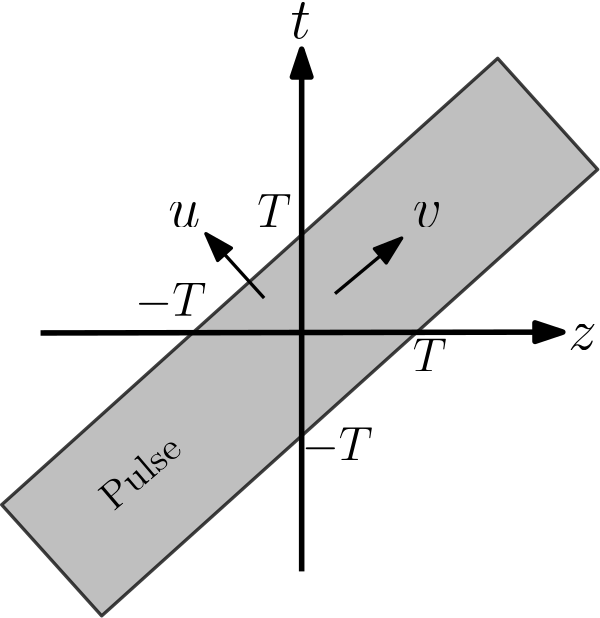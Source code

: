 <?xml version="1.0"?>
<!DOCTYPE ipe SYSTEM "ipe.dtd">
<ipe version="70206" creator="Ipe 7.2.7">
<info created="D:20180508001439" modified="D:20180508001439"/>
<bitmap id="1" width="396" height="410" length="40303" ColorSpace="DeviceRGB" Filter="FlateDecode" BitsPerComponent="8" encoding="base64">
eNrsvXl8zdf+/e+qT7Voq5fb6tXpurRqaFX5ttVqtdwb1dQ8VM1EiZkgREwJiYiESAxJCCGJ
iEQJIlFc2hiSxjyFGkLNJRetseX8no+zHt6P84u2lyAS3euP89h5n733e5+Ts9dZ63X2fm2b
zcDAwMDAwMDAwMDAwMDAwMDAwMDAwMDAwMDAwMDAwMDAwMDAwMDgDnD16tUbN26Y98HAwCC/
4dq1axs2bAgJCbly5Yp5NwwMDPIbjh49+uGHH1apUmXz5s3m3TAwMMhvOHbsWN26dWfNmnXp
0iXzbhgYGOQ37Nu3r1WrVnv27DFvhYGBQT5EbGzsZ599dvz4cfNWGBgY5EM4OTn169fPvA8G
Bgb5E48++uiHH364f/9+81YYGBjkQ6xcuXLNmjXmfTAwMDAwMDAwMDAwMDAwMDAwMLivuHz5
8oULF8z7YGCQz3Ht2rUTJ04wYf9sL/zbb7/18/PbvXu3+QwYGORnHDhwoH79+uvXr/8TcpSH
h8f06dONmjIwyM/YsmVLoUKFOnfu/GfLeyAdtWPHjl9//dV8DAwM8i0CAwPhKGdn5z/JnmJ0
49ChQ0+ePJmenr5u3brk5OSsrKwbN26Y1DQGBvkTL7/8ciE79u7d+2d4vampqdOmTdu8efPW
rVu///77iRMnLl++HCmF2z1//rz5PBgY5DcUugkE1cP9ShMSErZv3+7v70/B09NzxIgRkydP
Dg8Px+3u2bPnxIkThqMMDPIb8DsWR9WtW/fhfrHZ2dmtW7du3779119/DVPBUU2bNvXy8vL1
9T137hwVjh8/fvbsWfOpMDDIPxgyZEghBzyUr/Hy5csXL178rx2IpWPHjv3yyy+Yu2+//fbn
n3+eN29eRkbGpUuXqHPhwoXLdpgPhoFBPkHJkiUdOSozM/Mhe4EHDx5cs2ZNVFTUhAkTJk6c
6Ofnh3zavHlzXFzcrl27qLB///6IiIiYmJiVK1cmJSXJ9z1874OBwcPBUa1atXpoXhr27auv
vgoMDMTZpaamUuYRBcV1yKpbt25bt26lGuZuwYIFo0aNQlZBaBJRsbGx27dvNx8PA4MHi8TE
xMcff9yRo6pVq/bQvLrz588jkEaOHInFw9nh5q5evZqenk559+7dBw4c0FoLriCrqHPmzJlv
vvlmw4YNkydPnjRpkll/bmDwwNGiRQuLnYoXL46mqlix4kOQSwqnBs8EBwdDOIMGDUpOToZ/
cHCwFlzk7++Pslq+fPm1a9cCAgJmzJjxww8/6GzB48ePb7Bj6tSpmL6ff/7ZnDloYPAAkZCQ
0LlzZ/xdhQoVMDu4odWrVxfoVwTtQETZ2dn4OIwbV3bs2LFr1y6M29KlS6GjadOmTZkyZfjw
4ePGjTty5Ah0xJ9QVo6l5j/++OOECRPCwsKQXuZzYmDwYHHixImmTZuiKx6C1/LTTz99//33
8JK3tzeUiyZcsGABf8Jd3333HQVeLAJp/PjxaC3KcNS8efPQUbRFaJ08eVL97Nu3j/o8tXPn
TvMJMTB44BzVsWPHtWvXPgSvBe3Uq1cvPz8/Z2fnkSNHhoeHZ2VlXbp0Cdf27bffRkRE8IiP
s2JN169fpwmqKT09HVk1d+5cWOuXX365cuUKj4ix//znPytXroSszLopA4MHhWPHjrm5uT0E
P2PBP2PHjsXN8VooIKIOHTpks0fF4asePXoMGzaMOlFRUVaTVatWIa6grMmTJzt2BVPRFmq6
fPkyNAV3ZWRkmNiUgcEDAebo9ddfL9BeD5mEGsTWoXmweN27d/f09Fy4cCG2bvXq1bNnz46L
i4uNjUUv2ex5Ho4ePYp8gpx51UuWLFFuFsc8Woprbdy4kUJSUtK4cePoZNOmTerBwMAgL4HH
admyJQKjgI4fVoFwoBesmb+/v80eJ4eRttghjoJqdu3axZ+LFy+2OAqhhftLS0sTR6WkpFBH
LCSOorB3715qLlq0CL6ioeEoA4O8x4EDB6pUqZKYmFgQBz916tS33noLL3b27FnKuDmYB47C
oOWoqfiS5KL25UHLcBo1xTwrVqzgSg4W4srp06exh1Rbv369PKD5zBgY5CW2bdtWvnz5gpiH
M9sOhceHDh0aEBDg6+uruPfPdsAnmZmZsNP169eRi82bN1+1ahXCCRs4ePDgr7/++qefftqz
Z8/u3btporWd8fHxmDu65Up4ePjJkyepA0GhuK5cuQJfTZw40ZyXamCQl8jKyurQoQNGpmAN
GwoaO3bs8OHD3dzc/Pz8evXqdfHixe3btyOWcH9QjaMignNQRCfs+M9N4OzgH8vrUT8yMhKu
i4uLw99BR6mpqbg8yGrlypVQHG15lIU0qTsNDPIMKI233367YMWjYAn8F6KIAryB8vHx8YGa
rl27BrHMmzfPy8sLYkH8rF69Gj4RR0E406ZNO3ETiCvqQ9F77IDfvv/++x9++IH6dIVh1P6+
HBzFTb/55hsUl9aIGhgY5MF8r1GjRsFarAixwDYYsalTp2K+xo0bh90LDAwMDQ2FcpWGBVkF
zygPsOgI6cV1m0OeKK5g3JSPBUEFBa1duxbbq/o0Vxk6gq8gK5s9riUSM7mFDQzyjKPKlClT
UNZwbty4EWuGEVuzZo32CG/btg3xo/WZR48e5eV4enp6e3snJydDvPAMrKK21IdbdF4V1zF6
1nV4jG6hHVgLmeR4Ry4eOnRI243hQB7Fb4plGdNnYJAHHFWoUKGvvvoq/w8VApkyZQouD9uF
/lmyZAku78cff4Q05MUQV5GRkQgq6iQmJkJTSCYaXrp0CfqCymCV8PBwbB3PIsDUDxqJZ2Ni
YihAdI67qpFqiChocPPmzQgqXcQ50hCOWrp0KdxV4EJ5BgYFC8eOHatbt+6QIUNwN/l5nOfO
nYOR9u3bt2DBAvhE++l69uwZFxenHFDT7MD0BQUFZWRkKB7+9ddfo6aoHxIS8pUdkJI46qWX
XkIg4eZiY2OhOMpahwAvQTvURKSJryC3uXPnIr1OnTq1cuVKrW2w9vQBVJz5IBkY3Ccw7xo2
bDhs2LB8zlE6HwGugCVwpvDVrFmzUDIBAQHQDtyCtsHHQTiIJcWgoCmuQ1m0tULl58+fh1Xg
qNq1a0M1lFFK1+1QP0gmqiHS4Dck2cWLF+Gx5cuXr169etKkSdg9tBk9c4XmP9mBbCvoKSMM
DPItmGKoEW9vbytukz+BC5s/f37r1q3PnDkDTfFnWFgYLIFlO3DgACyBgtqwYQOKCDXFy0Hk
IIQSEhKoSQEKUuwICuLPvXv3UhnJBO/BSBJLixcvVvwK+USfNvsi9itXrhw+fFjLFTZt2iQm
13uldaG3pnYxMDC4h/jvf//bsWPHwYMH51sdpfUAEMLPP/+8bNmy4OBg1NSPdqCXYAn4BF4a
MWKEv78//g7ZEx8f//3339MWekFWQS/4Ox61KQ+a2rZtG32iiBYuXDhz5kxt9+vXrx9dwYGI
qKysLMpjxoyBxDZu3LjDjuzs7HXr1l29elWZEzIzM3GaXl5e8KG25ORzLWpgUBDBxO9nR/7M
56bf1JKTk5n+lL/66qtVq1bBNlu2bJEcQgvNmDEDHTV69GgoJSIigqdwcHgxMQnVfrADNoPo
4B83Nzc4mUJqaircBU3RMwwzZcqUbt26ubu7+/j4cAt6gJFgPGgcNkOJcQUqQ4BR3rlzJ/1z
I/QbHJWRkeHp6YmvNJ8oA4N7i4sXLw4YMIC5lj9zj2i/MERkxYVgDPwpAmnWrFkIJ4gFSkFZ
oWf8/Px0sAsGEOqAi+rUqXPhwgUdASOcP38+JSWFruiW5rxw+oF2UGL0wJWYmJhTp05h8ZBG
vCcyj9ARZaTU1KlTITRMH/0g1VasWHH06FFGxa09PDwGDhwIxZkPlYHBPY9HMc3zWzxK59/x
iPlyvA51HDt2LDIykutwS2JiYmhoKL7v66+/5grXUVO+dnBFTdBgGLc1a9bQoWJZsBAVoBR8
LtrM29sbWouOjkZTKXkCSok3pFmzZkuXLh07dmxCQgK94QpRVlrvSp9a/Ml1CHP69OmTJk16
7rnnhg0bRtlK6WlgYHBP4lEhISH5J/B79uxZWCjHWkpdRyOhani04lGYMjgkLS2tb9++I+2g
zHUtKdeaKLyY8pZDX7Nnz87KyqIVL1kphVFEIjTMIDfVuep4t8WLF69evVo5pnS+Fb3Fx8ej
2aApa+FBr169RowYQZ3OnTvTeevWrekT8WYSuRgY3BNkZ2e3bds2/8SjmP4ww759+9auXYvh
0kzXr2yopm7dujVv3hxDh8mCMXBbuDBIA2qiTlxcHBoGooDHYA/aZmZm0op+IJ+5dih5C8yD
ZUMUKbQ+f/589BIdBgcH0xU0hShydnaG2eiBrvgThYZDpBp2j4Ya7fHjxxkn+mq/HZs3b2bw
1ISyGKH5dBkY3Cuvl0/WHjDZoYvevXsfPHgQX4bh0rY43NmuXbu40rhx48mTJ6+yAyUD4Sxb
tgyjCrFgu6CmqKgoKKV+/fpYttTUVKkpnB1/bt++PSgoCHaiGg6R14vioo764RH7BqGVK1du
0KBBERERvC3Dhw+nMnfs3r17SkpKrVq1+vfvzxXcJfWPHDmi9ZyQkn74U3yPp2BLPz8/x7zE
BgYGuQO+xsnJ6YFzlOioUaNGWCpsF4Qzfvx4NAnTfO/evVTAiqanp2PKeEprnBYtWgQ/QF8y
btCUl5fX6NGjoayPPvroyy+/RBnCG4oaQXpILGqiiz7++GNIhq42bdq0ceNG9em4JoqeobKY
mBhGgkxCEeE9aYtJxNbBoqgyK1bGo4iUcZ47dw6hFW4Hb2mzZs0YgLWJxsDAIBfAEDGVHixH
cWuoA58FIzHHmf7R0dEQEYIEGlEdxaAsQ6pzhzF6KCXEDwIM+UR9+OT8+fNt2rSJjY2FlFBK
8AnKR9dpCNUMGDCA+gsWLICOtKHPZs/rrkJYWBiiKykpiYKyDXt4eAQEBMCBXbp0gUJRbo6+
mDEw5gt2fPXVV2PGjIHZoL6tW7fSZOLEidCUWeRpYJBroARatWo1Y8aMB/h1zxgQHpipffv2
wSEyaMx0zBRlSAYXBhVYeX1hGzgH70YTqIkK0A4mS2uWoDUkzZIlS+bOnQvJ/PDDDydPnlQ/
XOcKPo6nUFyqD03RD/dSfInCunXrqIANhLgoKEhFc5gNuoNCbfZ8CFasbP/+/WftgGzhNCpP
mjQJyoLl2rZtC/8rjZ6BgUEuwHzv2rXrg8p7AAmgMaAgWKJXr148QgJcx2rBFYoRQQXafAcg
AYgCibJr1y5oDVN26NChyZMnBwYGIpkoQFl4PXzilClTrJC4zb5UgH7gCl4vbSEubnHeDnQO
QgiKk9HTXr/s7GwYDAMIMcKHyCGewhcjk6AsBsnt1DmUpbYC5QkTJvBaYEUUV8eOHceNG+dY
wcDA4I7AFOvTp88XX3yhY5vy8r4oEGSMssYdO3YMQqCsZZNaEyW6UP1vv/0WTtBig+Tk5FWr
VqFV0FpYtnr16vXu3Rv1ghGLjIyEQJydndE56enpcl5Yv7Vr19KD+qdP3fdbO3Ksv4LugoKC
6B/ChGe01y8uLu7cuXMaJ+qIsuJRp06dUixrrR2+vr6OR/UpPGU+YwYGdwlEArMy72Mmly5d
0vIAJntWVhYeDd7QeeiqYMWLoJE9e/ZI/yCTMFBRUVGenp6QFSpo4MCB/fv3HzFiBAoH6jh8
+HBCQgKCiv4xj1To27cvhINk4nb0j0n8zYUWinHhB6mGsITruAWUyHjoE7rDP2pxZnx8vJog
1by8vKigAyBmz57Ny+G61keZ040NDO6J1+vWrVveez10zsGDB+GcsWPHapEkZSXpxcqJCpj7
ivmgXnRuFGSFyVIZNoBAkEm4NuQKdJGRkcF1WinBFHSEVKNP/kTq0JZbKAmw4wJL7cVLTU3l
Oj1v3LgRlUVzKb3169fTJ2UEle6r+mrLGKKjo62uqLDcDi5Cj1ZA3sDAoMDFo7TYAD6BfzBW
VkL1ixcvwifKTgDJ3Jo2nOvUUYjbigXRD6yC0IKmkEk01HVeFz1ovx7UAf8oNoVgox+YStQU
GhoaEBCAVOvUqRMWEhpUKmDMGv1Q3zEtMPXhK0fT6shRCEIo1/yWZ2Bwr6A1nHkTj4KXdFyC
t7e3YuPCf//7X2hEk/rWqa3YUQ6aUhRLZ+ehx6SL5BZv3LgBVyi7LwqKe1F2bK6Ykq+vb2Bg
IM7O2kyNylq5cuU3dshvYkJpS30KvD/YvVmzZvGs9V4xBkXyjx49Cq/Ch/k8DZeBQYGD9uvl
zfoo1MjChQsxQSglOOrSpUuYqdOnTyOBIiIitITSCkY5IkdYm6FCR1AK1JGdnb148WI4Cl7S
zhTl4VSrZcuW4RytWJOaa98fQGXhFrkv9bVGi+FRzYqJ6eRiQcQlw2jJzsOHD7dt25Zqyi6V
mJioeJSBgcG9gvJH3W+OUgxHe+XgBJyaznMJDg7Wn9ACNHJrzApaYIQoGcfrmC+todJ1xZ16
9Ohx8uRJmCcpKSnHa1Hsizr0Fhsbm5ycjLObO3cuVKPUUoqDUdAYLI7S8nItstLROYcOHUJr
8XZp7RZjQ4+ZLAcGBvcPKIQWLVrc7/xRmCOUT2RkJNMZvqKMudP+OB5zrC9CVomCtCxKhGPF
oLT+nLLiS4o10b+IQpxjvRatv9q+fbvyQaGFUEpYvIEDB6KIfm/ZkurrXmlpaSpDR9ozyNi4
NWPgRow/B38aGBjcW2i/XkJCwv2LQaFhFMMJCwvTPjvHY5EpL126dNasWadOnRIVzJ8/X3vx
RA67d+9WXnGlCxb/KBMmegZtRg8hISHUgY6U98mqr9iUFBGvlD9HjRrFvRRfsuJOFqykxFo6
9ctNaOOM8qXruqMfzBHvMjAwuLc6qlmzZvcvn7kVL4JqchDC2bNnL1y4oBM5EVc670AUcf78
ee2zs/blIV22bt06aNAg2TE0DBYsLi4OPcOfy5Ytg5SWLFmSkZGBSBszZow2ymmPngJKqLij
R4/i77QkQNSHNFJsCnVkrafS8GgLp8FOmDv1Q1sMo+JadKKyMhIbGBjcJ+h3vfuXP0qxoFtj
TaggbJd2lKSmph46dCgqKooxaH0UtHD48GH4x2qrfqA7+IS26DHlJ9devKysLPqZMWOG9v1p
b7J1r/3796PKFPuCbbRHT4sfsHUb7HBcT6U6mEHKPMWNrD169MMV7sV9fzOGZmBgcG+h8/Xu
bTzq4sWLUIQOdbJiO44xJYDmgU+QQzoFDxLAi2ltJOXY2FgRgnVuHdWgMpQV3U6ePBmaUqxJ
ec7pQXmlEFeU165da8WatAhBd6GgY/hQWVOnTlX/Vj+Ka82cOROe1IIrLYRgkDp3D0ZdsWIF
dEpvjjnSDQwM7nc86t7mMz937pz2x2kdEcwAU/n6+k6YMEF73Gw39+IhnCjIrzmGsGT6KCOc
BgwYgNGzYkT0ozA7UgquUCf0T/3k5GTlMA8MDISy4BmIDgZTHeiL+oguTB8SzjGOhNtVzigk
U451YjqDj94Ulqct46dP88kxMMhLjrq368xhA0gD36TYDjpEZ2ha++nQJ9qL98033zCAHHEq
TNa6deuorz+pHxcXZz2r2BRayNPTE+rQ3joddE5XOMFjx445ro+Cnfbt20cdtCIDoNC5c2ce
T58+rYUN6pNnN23axHgQY44j0Rl8Xbp0sdaTa/zmk2NgkDdQPnM81D3MH4XOQaWkpKQgbLT2
Cc0D52g/nePmEdvNNU4WMF/a1QKzWRe1tInrsNPevXvpSvvpUDXwIReV3An/iInjivVaFHfS
GXlafpmZmTly5MjevXuHhoY6Jm+xoAQLWrhOWYsl+vbtC+uaT4uBQd5DMfN7FY+y9s0dPHhQ
iwr4k2lOGf+FQdu/f/+tphKqsdZEIYd0Mou1DoqL6CV4ae7cubBNp06dIiIitG6KnqGvxMRE
KIUmVIMVRS88ytBRzXEdFCYUywktI8OsfOkyffSm3ObWPkGtM4fAEXLasGM+MAYGD8TrtWrV
6m7268EDcIvcnI+Pj5XryTJHrq6uqBdIwDrzDn7gjiguX19ff39/qAOdI/riKbVFKWHTMFbW
/jtrvZPWR3FHZSewJJAMJgVklfblNW7cmDpKhsDdk5KSwsPD0V1a5KC28KfKWh8lK6d+GPbo
0aPj4+PHjx9vPi0GBg+Ko7p27XprhoHbBAYKxeLi4rJy5UrFf9AeWVlZWlNksycwwVhhwRxb
6Xwo3JZSP+GnqK/sB5AVZR21QFvL9MFXMoZW/znWJulEY/rUWi8rP5Xqa+8edaKiorQWXcpN
d0T4iU4TEhJk8eAohBOsC92h30wMysDgAXJUrvOZM803bdoUHR2NgbJyK8EAVtxJZo35DudY
OcO1+Jw60jDvvvuusprolzgohTrKo0L/39uhhpAGZR6lpix3qTgVvIfgmT9/PmIJBluwYAGS
KTU1lfFYdARNUQc6RS/BSFZ+KjqhzGvx8vKiDh0qVxXsRLcmW52BwYPlqNz9rqe1SdDFuXPn
ECdBQUGK/yjirYWRTHbFheAi/ty2bRviBw2j2A4MQ9s1a9ZAJtSnoBiRcjRBGrg5qMbKe8B1
6sM/q1atsuJXOtyzffv2sbGx2dnZ3OXo0aPUWbJkCfRCh1YcSTmpdNgxt6Ottf5Kq0lpzhuC
DLNEYI51EQYGBnmMCxcuuLq6xsXF3WnM3Nvbu2XLlvigqVOnMvH9/f2lduCob775Bm6ZPn36
yJEjUVNr167FOsFmrVq1suJRih2pjAZzjAUpj9Ply5eVb0q8p5rKJaXbiR61tBKOpWcfH59Z
s2aFhYVZ67JyvCjqMxLV8fX1HTNmzIoVK6jDLaA+K7c5V3CsxtwZ/KmA5OArW3JFP285pqt9
4DrKzc3tTvfCYNAwa3PmzElMTNy+fTsTX/vgmOkwCSoI2oE0FO1RXkqoQ+uXeO1aEqk9cWgt
xYKotnPnTmTPsmXLUEqoGsyX6uinN5XhKJygYkoQY2Zm5pYtW5BGx+1Q3nIrrpVj2FY+c56V
wVRcSwRLmd60Joqhms+twZ8HfPiZ1IUKFbLZ00U2adLEWqP4YHGn66MwYnJwDRs2RITExMRg
32hr5VCCo6jAq0NozZ49G27himJQ1Kch0gv+gQG2bt0KRcjcaYkCtIbuUpxK4XEM3YgRI/r0
6VOnTh2Yx8/Pj7LO4NMeZASVlkjRp07Eg764xfc3Qf9a78QYKChPlJJWKU5l5SfXnkFYV2ui
TAzK4M8GZlmNGjUoMK0effRRvtDzw6judH0U/IA6mjt37tGjR611RMoxrjVOkIzOp2PKw8xQ
DQSinFEBAQEISNqiYdzd3a19cAgb6qOsFGbXOiUFgqCU4OBg3q7XX3+dezVu3BieV55hnYV3
6tQpKzcU5djYWN5eJNlPNyHdxRWduq5XobY5ytwdNYhnNOugDP6E4BucWebr68v0bN269Vtv
vZVPBnabMXMdUjBy5EgcK2LGivnY7HFs5r7OnoMHoJEOHTp8exOOUR2uI2Di4uKQWPSg+gpM
8WeOO1q/3EVGRhYtWhRpRJnOoXroi7YhISGMRx6QMcg8wjBa12S7eayD1hgwbGv9ldW/NTaT
hNzAYMqUKcWLF6eAHylWrNjw4cN/s9q5c+fyIUcxhVeuXAkheHp6MrW1P27NmjU2+xokBBJC
yPr9C37QFmBkknKVOxK14k60/c285bqX42YZ+v/kk0/kkVUeP348Y6AO2k/HAdvs59zBQlof
Rf/atgwpUUdGkkFqbDm+OLSGaufOnTnua2DwZwMTnInGV//69euffPLJqKioW+ucPXt28ODB
/fr1S0tLy7OBKZ/5H3PUli1bJk6cuGjRIiv/pE43kFVcvHjx1atXYQPFf7iO4VIoWzmg1In1
K57V1nZzrZTjvTCD1lomCaRq1aqVK1cOqmEALVu23Lt3r+JIEF23bt1WrVoFZUFBOvRct0N6
aS0WVxx/C0B9WTnSLatr5TN3vK+BwZ8NoaGhNWrUYHZkZGRQmDFjxq11mE21a9eGyipXrszE
v4d3xxBpTxxMorWRFpTP/I85Ch5YsmQJKsVmX0eEFNSP9YodHTx4kDnu7+8PSygfVEREhLVq
HToSXdBE6QswZVYszjEuhPqCc2AkKM66NZ2/8847SFD6/+yzzxiGxWmMGQ6E82XiJk+efOjQ
IV6gnCCvi/tmZ2fn4ECdvndrjnTzETUwuB1ER0cXugkfH5+7j6ujMZj1JUuWRLwVLlz4scce
U/mDDz7QKUt/7PW0YAABA8d+/fXX3t7eNvvvX/AJY+MK9KW1TIoXCdAOTJiQkAAVoHYsBeW4
t87R3KGd2rVrV6pUKV71888/n5KS4lhh9+7dzZo1e+WVV6y1Vdp/p1C5ztQDeMCAgACE09Sp
U7nuSDvwqtJ7iprS09MZm/KT38NsDwYGfxK8//77Fk1VqVKFOfh7x5fcDiCidevWQTV79ux5
7rnngoKCKKMumMtaOySOmjNnTo7f9ZjOaAzoAn86bNiwgQMHhoWFoVLoJyYmpnv37nPnzoWy
oCZsLNcdjRJqCg5RXMjyelI7OWJNUNa4cePKly9vvWRPT8//eQS5Eq0sW7asb9++Sk7FuwTt
wLTTpk3DHjJI7qU05sqhp9xQKFXrdUFZGFhz3LmBwZ2CSVe2bFlrzlaqVGns2LF3v1YnMTER
BWVJkRzxqFvP16M+lg1xQhMKLi4uyq+rXJpQHywEOSxcuHDp0qXQoPKK4+agDuV3ghOysrKg
L61NmjVrlmOsaefOnXT10UcfPfLII9aLrVu37u+dVee4g1jroBg5Ai85OXnBggU4OJhTeaKk
lLQOSrGmHKoMdlVsbdu2bebzZmCQCwwfPryQA0qUKNGkSZO73DjWv3//6tWrW4ee5IhH3bo+
av78+eHh4c7OznAOts7Pz69GjRp0AilNnjw5ODhYp6UorzhjQ+whY2AzaEF5Wvbt2wc/YAyp
gLFabgf0Qud9+vQpV67cE0884fgyUVOwjWMMTQXlG7f20HG9Z8+e9K/F5IpHaSkUAkn0lWMb
i5WHymYPkmstlvmYGRjkGny/O9ofC6Ghobnuk+bopVuvo1saNGgwevRoxz1xvr6+OksOJ8h0
hgRwT0p4on1t2kOHm0tKSoI0rLPtlKOpffv2cluKaDnGqaiD1oJ1c7y0woULc9PfXKeknOcK
Oil/FAZT6z9zmNODBw/ylM5VZ1RaQwUpKVMxfyLtbPbFD6dPnzYfMwODXEMndD/11FM5JjJz
/55zFPTi7u6uHHc/3gTqiIvM9MjIyJEjRyJvZOggHBQX3HXhwoW9e/citOLj46WpYK2MjAzq
UxaNpKSkaMW4470wfVAElIjxdHxpFSpUwKDdOrxLly7RITS1ww5r/50S/1o0pfP4kHmBgYH6
LUDn5TEeyAraVG4rXggqa9OmTY6JiA0MDHIBa3+foxXK9R6NAwcOYKy0heRWzJo1CymFWZsz
Z86WLVsU8YaahgwZMm7cOKb5xo0blyxZospBQUGU09LSXFxcFJuCvmCkNWvWLLUDClLMB9tF
z7Nnz4ayIBBkGOSmzTL0g3N0fHWQpBVzUx2dhQer4C7VNsewRVMyjypPmjTJyckJWypTiXaC
J9FXiDqoUjmpMKRmHZSBwT1BQECA4yyuU6dOrrvq3LlzmTJllF7gVkyZMgXzxYyGlMaPH890
njhxYnZ2dlZWFiTD9McloT0grrCwsP/cRP369aOioqApJN+oUaNq1aq1YsUKpj92TLnH6WTx
4sVw3ZgxY9BIuDxoELaBMXr06FGsWDHrpZUqVWr+/PnWeJR7CtJbv379jBkzdPiU1jtZ8SXt
DUQjWVKKMp1AU/7+/owci0cP0Cna79SpU1xnPFeuXLmbH0kNDAxyAOp45JFHPvnkkzZt2hQp
UmT69Om5WM+Dqnn22WdLly5N89+swOStUqUKZOLj46N4DqomKSmJCX7ZjkWLFnFdOZcAXAQp
IXWgL6SXt7c3pKT15+oQQlPcCZPFU8pVjuKCvlBHEGbRokVr165NTeiL19inTx9rMI7rmhSG
0qOVb8oxtznXV69ezRhgJ+0otN08JJ3hQVY66JNXFBERgR4z+/IMDO4tduzY0b9/f+0+8/T0
rFatGlpIses7pSk8zu+tBRJH0TNTW9kvld8bfYWWCw4OhoUwTQpVUQGVsm7dOown5hG+0sID
OAouopVyOsFv6J/t27fzEnRf5Wjq3r172bJlu3TpYt09Pj7+N60u/Wg82E8Ukc4y1rPKT47c
wkJyo8mTJ8fGxmrPi/bfKTa+detWxcrCw8MhQxODMjC43+jatWulSpVyLMO++8BXt27dcFtM
Z9vNc8MRLfPmzdOhdZ9//nmTJk2guHA7qBwSEqI8S8oHDgspF0pMTExCQsLevXszMzNhPK09
sAwamgpB+NJLL0FTOVabO8aarPiSFCPd0tWhQ4esHOm03b9/P15v48aN3Jeburu7nz17lv53
7typHOZQpc71oxV21ezFMzDIGzA9P/vsM3TIPUmyrfiSn59f5cqVCxUqpHNYmNT4OC42bNjw
o48+wq/17du3ZMmSrq6uc+fORbTAXUOGDEEjoZowUFCKckMtW7YMy4a9gl6US0o5BxT/4V7/
/Oc/uUvHjh219ttmX/Zg1dESUPGVddaeoD19Vo50nX+nPFG0TU5OVhYXpSM+YYdiX9u2bUPp
3dudjwYGBn8MlMPbb7/9/vvvY2py3YkiOagOnTfn5OQEe8A/1n46Zn12djYWjzmOpho8ePAX
X3wBNeHsvLy8QkNDoaylS5dioMaOHYvEoqbOy1NOcmDFzSisWrWqQoUKRYoU6dy582/u19O6
KZs9+x/q6NixY9hbK/eUckPZ7FkLuEgdxmmt0VJ8HvmkwBciU9aSp+hKxGtgYJCXYMqXLl26
adOm8FXuekBy4Nf27Nkzffp0uKh9+/biKNvNPXQ8hUbq0KHDpEmToDJYqGXLlm+88QZsgHUa
OHDgSDtQWcq7Sz+oFyrz5+7du5UcmN6gCJTSc8899+STTw4aNMgaAFpL65fQVHS+ffv2tLQ0
KIh74ey4DuGsXr3ayjfluDzeOiNGoGZ8fDyP2qbXq1cvjdkag4GBQd4D2VCuXDnETC728UEp
c+bMwcGhoJj+8MCwYcPgKC2+gmSCg4NhLQWiY2Ji0FT4KeTTxIkT4ahWrVo5OztDU5GRkW5u
bigrHdMJPygPuc3hvKcvv/zy2WefhdzQY46hfuho9uzZags7ZWRkcBfGow2/ikFBxb85ftqK
voT9+/fDcgsXLoQPodl+/foFBAQojG8+JwYGDxCLFy9+5ZVX3N3d70g+oWratm3L9EeNbNmy
RWeg9+zZE44KDAyEpmASiCgqKgpz179/f09PT+gFjcT010KCOnbUr18f4tLaJzgtx7ojlZFq
Tz/9dLFixehHiXlFg/APfdI2PDzcWt3EfZV7HL+m9ZaOeWmULx36UtvRo0fj+FBfymGu/OpQ
0/nz52nreIy7gYHBg8K5c+e6dev2yCOP3CZNXb9+HQWlOBKKCCqAcOCoRYsWNWjQAI5SmBqV
AoN5e3u/+OKLsAGcgII6ffp0WFgY0x/egNwU/4GyPDw8OnbsqL0nih3xOH78eHro2rUrfT71
1FOOicohyVt/lNR+QFQQbdevX5/jNSpPlOO6Jkzc0aNHoSm0Ey+BMi8KGlRMLBcLMwwMDO4T
kBCdO3eGClAU/7Pyvn37YA/FkdasWSOOgjQQM9JR4ijtj0NuwWNdunRh+qOpBgwY8MEHH9Su
Xbtp06ZcpzlmCgZTNEnLFeTvlKu8R48edFi2bNkLFy7ous680349a0gYVSgRFcSQIJxNmzZZ
+ca1PgqCUp6orVu3UobHtm3bRv+MHKbVoi+a7Nixg/Fw8eDBg8pbbmBgkE+AwnFycqpVq9Yf
pEDXuXJIlD179uC5oqOjoZdJkyZpbx1TWxyl2Q3hwHjUX7FiBdWgMspipDlz5tAJBe2n06m+
sBkkhnCy4j8dOnQoWrRo3bp14+LilBtBi0LpeefOndq7N3XqVLhx9erV9A/NchGeoQJMlZqa
eujQIXgSCad1U4wf9dW9e3cGQBM6xKXiPelTB6DTXGulTAzKwCAf4sSJE5UqVXrnnXfkuW6F
zpay1imhQ6RMoBp4iWnu5+cHR2GaFBeCATBZOoMYJmnTpk1ERASUhbmDc+CojIyM4ODgCRMm
oHbS09MhK2kwKALrh/186aWXFi9erFgTYg9iUUwJKouMjIyJiYmNjdWWYZRVfHw8bOa4PooR
cneuaMzUQWvNnz+f5qgy5RGFwVSfThiwYlnmw2BgkD+hfFNM5Bz70bQOCl3k7e0NF2H3YCeo
Iyws7Pr169oEB3Vg3+Aod3d3KEvxHJ6CIuATbcOBZBRO57rySmltUokSJT7++GOlioJV0E4Q
1FNPPWX9rkdl5ROePn26tvVp756/vz/aD36jrdZBUbbWMlnn7ln78mz//zxUPCWvClNBaFJ0
5mNgYJBvYeWbggccT+hTrm8kjZeX11dffTVmzJh27do1atQIRcSkxsEpkGVxFCSmnW6WNNJ5
5RirkSNHUg0LNmvWLMyXFhvQDyxEq4SEBCzn448/3rBhw0uXLjmenUcd9Bgd4uMSExORT1ev
XtXePWrSlltY9S2qUf8HDx7kinJGcSPYlbZc4fWKo0aNGvV75/QZGBjkKzCRZdmCgoKsH/SV
0BtbxwRXjvGsrCyUSe/evWEJJrsmuMVR2gcHAzD3dTQe8kkbhLXMAIZRfAn1MnfuXB5hGAjq
gw8+eOKJJ9zc3FB0OTIzwDPQVHR0NJS4dOlSKzHdlStXeCrHankUlM2ePwpFRxPHfON6LdSH
7qBWusIzOp6dZ2BgkM/B/A0PD//rX//asmVLaMHRHGGa8HpQEPyA84LNJE6USUAchdWKjY3V
2XNwEQVt0EOYrVq1Ci/GsxALXKdcTGiqixcvcqNXX331L3/5y6BBg3bu3HnrqLQmSnoM86g9
d8rpNM+OadOmUceKR0GMjBMRxX2t8++sfjRmLirjijl5ysCgwOHLL78sXLhw06ZNIRmMG5Nd
58pRlmqirPxOVhNxFCwB7TD3dWw6XAEvUbh8+bKHh8eQIUMU+dEJmzqIin7KlSv35ptvaj0D
zGatkqItugueoTI+FAKkZ8WyqKnzjrkSHBw8bNgwrYPS2LjF/PnzFy1axH0RS2pru5lXKi4u
jlZWLikDA4OCBaQFBurf//43nMPcP378+PLly5nUOsqTea3cSspHpzVIjl5v1qxZcAu84enp
qbg3huvo0aMQHSyEZDp9+rTIhLYzZsyg1dNPP42swnxRB4VjnamHqIPBdKg6ZUxZfHy8v7+/
zt1jPIxh48aNy5Yt69Wr11dffaVurdOpVIbTHM/js/SY+UcbGBREQCZK47Z69ep//OMfEAic
oJgP7AQJUFY+JZ1zZ813cVRoaChSigqQCYSDC6OJzshDifXr12/gwIFSL4cOHXJzc3vppZdK
ly4NoSlPVHJysvah0D9tdS8xD3SkMaxbt051qI+RpB/1n5GRcWt+J+0rtOrropVXyhFWjnQD
A4P8jC1btkj8XLt2LSkpqVixYuXLl9faJKYwRHHlyhXmO+ZLe+IgE4TKrl27xFFeXl5cRNLA
bNg9CERn5CGH1q9fv3DhQjiNMnWGDx9etGhRmowePZo/oSOMGK1QPtzFx8cHdaQNv5i4gICA
oKAg5UhPS0ujzrhx47p06UITuT+4UeffOZ6Lp7aMQX3+wdqnixcv0gOsmONMPQMDg3sLvBiq
Bk90p8dTWnEbHaBp5QAPDAzUEcBNmzaFf0JCQlT/22+/1XqAzMxM3Qv2eOONN3BzkydPhjfW
rFnTuHFjdJG3tzcXn3rqqddffx1amzp1Kv6xU6dOOijBycnJcRhW7ilanT17FpLRnmXGBhnS
JyOcMGGC6kBoaDau6Lxg9QDj/WwH90Jf5ThS2erfwMAgjwFpoF5atWrF7O7duzeFr+zIccbl
70E5fpETHh4eeDR8k04QttlzC4tPlixZojUJcCC3o0lMTAx/Kpc4HNWgQYMVK1bY7DnAoQLF
hRA5/fv3Vzom5BZOrX79+kWKFIGyPv74Y8e8BALUxADatm3LC8HBIW/gQJhKMShoihtpuwr9
Q005DJriVBg3rU9gbJS1p+823woDA4P7gTZt2jB5sUg1a9YsW7asyq1bt3ZcHfQHMSiUz/bt
26dNm4aBQvZg7mbMmIH/stl38/Xt2/eZZ56BoKAF6OLSpUtMeUhAiyqXL1+OAUQdlSpVCoNG
W+povx68RG+1a9emDnRB/6ggFxcXZ2dnylCQMhLAHsePH79+/TplxM/cuXORQ9OnT4fr5s+f
j+Xcv3+/8pBz37i4OCvHlOL2mEdreblWucNU1rqp1NRU2JVHc1yCgcEDhDbKHTly5F//+lfL
li1t9t/u0Q+3s0ARSsE3IboSEhKY8idOnMCCwSGIFh1Cp1Pq4J9BgwYx/XUmXWRkJHSh5U9Q
XMOGDaW1cItUw5px0dXVFRlWpUoV5SUAYWFh2EY/Pz9soHKeW2ulIChoCjoKDw/HvjEApJq7
uztlSIzrMnSMRzmsqABHMWaGoY02PJudnU0nMCS92eyLDRgMF+/U/BoYGNwPMCVffPHFyZMn
305l7Y+DN7y8vDBW5cuX/+STT2rVqkUZzYOSgViY2lAWhgsS4LrOFNb+u3PnziFyoAglOcHo
vfbaa+glyj179oQq69Wr98ILL9CqUqVKqKyAgABoDQajh/Hjx3/99deMk7unpaUhqLgoGsEb
Kkkvr2Xx4sUvv/wyHVpjVigej+nr68t9uZKenk4ZiXXjxg2IFKbldVGHsemULvOpMDDIP4AE
Spcu/QcpVhwBXaxduxaZkZKSgibB0EFZaCrmPiplxYoVikfBUePGjYMuYmNjqaY84fgpLQlY
t24d9AXhdOzYER2lQ88zMzOVmmD48OGooE6dOqGa+BNdhO6iQ9iPW0B9vXv3hkboHBNnnWfH
n0qdh3yiwBVrzPSGyuIFXrhwwfG1YEK1r1ApXLgLBcZg5JOBwf0GVKB84xiu/5l4vEOHDh9+
+KEVrvk90A+9oWGwb/37958zZ06XLl169eqF9oCOpE+EAwcOKMuTkgAjaVJTU2EeyhQwfVxZ
tWrVjBkz2rZtq/VRiBnoAnkDyUB0uL8pU6YMGTIEDkTk0D91UF8iE9QX1AdN0RuEiVelrXKb
4+OoD+nt2bPH2syCZNJOYb0VjrEsay8edMcYduzYQZ9mraaBwX0F061Vq1Z4JWxL2bJlVRAg
ihxa4jY5ij7btWvXvXv3MmXKjBkzBqbCwelAlk2bNm3btg1yoGetNYLK0E7/sYNWffr02b59
O4yEWYNYoAI9xR2V4w5GUr4mre1E8Ch87eHh4e7urqgUzi4iIoLrSCnEFYzEALSnj7azZs3i
jlpDjoKCwbSnT3TNgHlWR3za7LmLoSmdnWe7mWtdWfWs+JWBgcF9BXN56tSpvrcgOjraMYOK
4ktVq1aFBP6gNyb+d9999+9//9vNzc3b2xvzhSEaO3YsPMOk1oYXjBtkBSFADtb5dMoxjv5J
SkravHkzbCOVAmAqxaOUK9jKN8W9qIm2Yfz6dQ+Wq1KlymOPPUY/3F1JerVm6erVq9pnpz3C
+Ecr33j9+vXVp371a968eY7NznrtDEwxNEW6zDooA4P8BvQDLDFo0KDfOzIATmOCT5w4Ea0C
CSB1UDg8njp1ikcYY8GCBevWrYO44IpRo0YlJibylHIu7du3D02F4IE0wsLCqOni4gI1KZ+5
lSsYjkLVYPS4AjXREJkkjvr888+DgoJwfJ6enlg/xY5EL9AUvAS3cGXLli3USU5OZgzccePG
jV5eXrg5RkgdaNM6L0+he5t93x/clZ2djVdFJTru1zMwMMg/gDecnJymTJmin91vjWutWrVK
SwV27dqliYxW0XJujFtISEjv3r0xXygfetC5nDJNWhOlswygLPiNavqNDwqiDlIKTrPOXIBP
RF9SaBAjt8Y87tmzBzHWvn378PBwRovWwqwxEqQdyg3asfKl04omjAo20yHp6tY6sZT6eEaV
retQWS7OCjQwMMgznDhx4taV2wAmYdZr25pWNsbGxsIMSJFDhw5hGyEulBLkgMTi2aioKOt8
OsV8oAtISWultI2XK9AXXIS20U46i6PQRRSos9sObt29e3dkHhREK3d3dyW7Q7mhuCIiIugH
8tT5esoBBfspFI9ms5Z4wUXUpw63W7FiRVpampZvMU7MoJUbqqCDN3+aHVocaz7VBn8qaO+b
IlrwALxk7Wg7ffr0b56rDmkwWdA8UM3kyZO1etw6H0qHnkNcffr0sThK15W0U2UM4MCBAz08
POiN+igrLfLU2gAMGj1Q5oqsHAXFqeLj47lO2TqU06pjs+8rhMHkbZUbKv8A8al9jlAxelVa
9H+G8fnvlClT5jE7WrVqlSPkaGDw0AMpwoy2jgNOTEycN2+eyr937LhiQYLNnthE66a02UQi
B9JARz355JPKgoKt03on6AhHZq25WmyHDjGnH/UpWoMe9afOzkM+WXvxlAqPfrivWlnn60Ff
Oqfv1nwF1tjoX2Xa3pq85X5zlIVSpUo1aNAARwxlMWYsLV8Kv9lQ/xSlpjGfWIMcOHv27PLb
AOZo6NCh/ezw8vKiHGIH11VBT1l/UtC+thzlewI67HcncHV17dy5s8qMmfH7+/srHkVZ161X
tGzZstatWzOzhg0bxvXw8HDrvn5+fgsWLNBrWbRoUbNmzZiG/+///b/atWvXr1//008/RSw1
atSoXr16VatWbdy4Mc1dXFw++ugjpIXjeOj/1kG2bNmyZ8+eHTt2vLWsgaGvEGZW2fEN4bqc
abdu3dQ/96VM29+8131CmzZtCv0OUErvvPMO74OZcQZ3ioiIiDK3gb/+9a/KWPLqq68++uij
lEvYwXVV0EfR+pPC3/72t1vL9wR0aH34GU+hOwFjZvyPP/44/ais69YrevbZZ/nz//7v/4oU
KUIBpfSbY3jmmWeUDCoHKlWqVOheQwMrXbr0X/7yF6vsOBiu81i+fHm8EtTUrl27GjVqUH77
7be73QIoVAyWoyzQFvGj68WKFVM/1rskUK1WrVpOTk4UqPPCCy/c5mt/8803zYwzuBtMnTpV
8RkMCwXFcGz2pc63rk26S1jnmNM59+WOVv/cmjJXli5dyn31LAW10mBy9CaPoz5lgvB3WoCk
rFDKQqn1SPRPTQp0NXbsWB8fH90rMjJS59/Nnz8f56V+9CagmpBeOdZrOTs7V6lSRduNde4e
/u7KlSvWOXdBQUFa8GmtuVJyFTpXmT5pyxUcHD5x48aNNnvucStipvq0VZ/UnzlzZr79/Dh6
PWgTZitevHjJkiVhOSu/uiP4v6Slpbm7u9etW5dHXriZgwYPJS5evJicnGz9qZgGM3rJkiUK
+Pz888+nTp2C96CLHEx76NAh/aAPp1FNucqtvOI5fjjLkbtp4sSJcFRUVJTST9F5bGwsXKcl
B4DO8Ybr16+HZKz85IplqYczZ84wTmxaaGjoypUrZ8+ezWB0dp5jHEkxrvx/4JTFURUqVMDZ
8f78ZtzMAsw8Z84cxB42GXd8mxvDDQwKFpj4yJ4BAwaEhITobII1a9bwCM9MmzZN+VuE06dP
QyNMClGEdQgC6kW/3NGEMl/3qamp1FQ6TSXvhZrQNjAh5WXLlmk/HXOwVKlS4eHhGzZsgFV+
+OEH1FRiYiL2efz48agy5TOHvmz2nE5USElJcVxuijoaNWrUuHHjIDr6WbFihZWjT+ujlBtK
5/HlOFMvH4IXOGzYMN4WSPV2sngJ+/fvR3zmt98oDQzuFWCVMmXKNG7ceN68eZmZmTBMUlLS
Tz/9hF7C0+WY1zAPtKMdxNTRmpzAwECu/GQHSoCGFKAF3MeLL77Ys2dPbQFGICGKuAv1/fz8
EG9MRicnJ6hPJgX6wsRpHVRMTEz79u0RBh4eHtALBm3hwoXcZe7cuVp7oDVRTEydwTdr1iyU
khZ0oda4DlPRBNaCo6wz1vM5tK7MfCYNDCwFxbc2GgZxAnsw98VLMhfMdKYM/og6MI+a1KlT
580336R+hw4d0EUpdihBCkhLS4uPj4cooqOj69Wr17dv3xIlSnz22WcQCFYRaYTmob7WL2EJ
AwICWrRoAaGdPXtWucS5qRylzr9r2LDhlClTlJOcizzCeDrEgXEqGQt0RFk/ynt5eaGmtICB
VvTJMBxtbA7jyTuADrxw4YI4GdpUdnfz2TAweOBAZiBXunfv7uLiMnz48KFDh0ILXGSewkh4
sUWLFjHHoRfqoKy4cvz48ebNm7du3Zr6cAuCZ8iQITrHnGeRK+vXr19jB08pf1Tv3r1prrzi
CQkJKCtldjpz5syhQ4c6duxYpUoVVBAqS7nEdWQn0g65Vb169QYNGjg7OzMejCSPkyZNgtbo
AQGGuEJ9MSTUFPKPJtAUKguOQrDh+OgBZUW134vn8AK7dev20UcfvfPOO1WrVn355Zf5s0uX
Lkg48/EwMHiwQLcwl0NCQiAZZjrsodPG4QfUkfbowQM8KpSN1qJM/bZt26JbICXkDUTEdEax
0ANlDN2MGTM6derUsmVLZrq/vz9c0aZNm0GDBil8DRc1a9aM/pVdCjVVo0YNdI7WefLIXeiQ
2yml52uvvYYM01ZinS+8ZMkSZYWiZ/pkzPSmuNPgwYMZEoOEVBkDFnL69Ol/vPxSpxJz0yZN
mhQuXFjl2bNnW+vhDQwMHhRQUOiTChUq4N26du06duxYhIfNnlaXOS6yYqryqEA6igiF8+WX
X6KIEC1IoAEDBsBLNAwKCqICvcFLUVFReDHIgU7gme+++w5CW7hwIZSis/DQUXPmzMHxIcZq
167dvn37kiVLMhjEG0SHUsKmUaFdu3aoIGgHoSWOCg0NjYiIUDwKyaRc5Tq0XT8dIuc8PDxw
lAgtPGajRo3+ZwzK+oWxcePGhQoVMp8KA4P8gKtXr6I9MDje3t5YJziqYcOGw4YNw+spQQos
JPmhJUywE1yEpjpw4ADSizJKBqGFaIExoAXaoo4QPErJu3r1alopFxO0A40kJyfjBLX2ifo0
nDZtGvfq3Lmz9usdPXqUO8KBu3fvZlSMB7rDeHIv1BS+EtlGW9wi/VMZRwll8UIwgEpBnJqa
iihS0J67u7q65jgj7w+wbt26V155hVdhPhsGBvkhBoWSadWqVYcOHRYsWODj49O8efNatWpB
Mpg40QKT3XEJE/qHi3AC9Xv06EH53Xff1RIFrnzyyScffvghbg6ntmLFChTUzJkzuY5pgpcg
E9RU/fr1R4wYkZiYqMXbb7zxhtYeKEMmHIXmWb58eUpKCsOjB2iKweDXIFK0E4INaYT0YuQ8
C30pZ4JypyP2UFY6iAHKhaN4REfd/g/xNH/yyScZqvl4GBg8cCBI0EtOTk4YNOZmzZo1mdo8
UkbDoFK4Th2tN9C6pjVr1vAszMNTuELYA1sHxXGF61xs0qRJ//79qYlbhFJwdoif7t27I72S
kpIQS88///x7772HsKlWrRr0yCOsiG6B6JTjrmXLlsoNFRMTg9CCo6gGESGHIDH64ano6Gh8
Zb9+/V544QXGrJzkNvv6KJ1vBdmi0DCAVt7y24RjfhgDA4MHBewVTMJk1wInhAd/Ip8oa5PF
qVOnKOtwPf0QBi0gS7Ru08vLCy6CPdzc3NAwKC6uKB8dpLdp0yZqwip4wOPHjyPPlixZssWO
IUOGFCtWjMr4MkSXznb55ptv4Bbu6OfnBz/06tWLApWhHUZIISoqaunSpdwRUacR6mAplFhg
YOCECRMgQx3fwDi5F93CeEg1KznDHXFU+fLlb03zbmBgkGdg1iNjWrRoAZ8MHz5cP5xZuZjE
LYojbd++/dChQzDYL7/8Yu0coQwPIKKgNUQUvARvUI229IOgonMt7ITWUFNcR89g6NBmPAV7
0D9UUK9ePZpTE76izzNnzkhH0QR3qXzm0CCmj9slJyfTD9LIijVpDRWj1YYaK/c4/cyZM0d5
zu/0nYEq69ati2wz51UZGDzAGNS6detgA2b9Bx984OLiglaZPn06vMH0R9WMHz8evoJeqIlR
0glTO3bswLUhS2Ab7ddLS0tDvdjsZ/4OGjQIukBNoWooY9Dof/PmzdAUGolHLWmw2QPvPXr0
gMqo9vHHH2MVFYGHNpF2Ol/P3d1do4KdcHPYQAwdV+hQ+aO4EbTJY1ZWFoyHFWVIEN2PdnAd
kyjrd6eA1ooXL96gQYP8v03GwOChxNGjR3/44Qf4pEuXLnBL7969YaQNGzasX78eWaK12XPn
ztX2YbgF8cOjrlMHsWQFnzF0SUlJFAICAhBU1KRnRBTlWrVq0T+kgZgZOHDg999/j4LikSa4
tho1akA16enprq6uih2NGTMG3bJixQqdr9eyZUsIjVGhl7BdcGPfvn1hUe3pg45mz57NSDIy
MjB3ISEheLpRo0ZJBx4+fBgRpXyVuXh/MjMz6Ycefu/ICQMDg/sH5R7nMTw8HApiJiYkJODU
uIJ1YtZrBZGOulPeS50epeYUZPeopvVRWjZw4sQJyAdNRbls2bKffvopJo7+4RBYhQLzXdtV
aAihubm59erVCzrCZkJQU6dOpSGMxNjk9XiWmidPnoS1ZsyYQf90gklU3uCDBw8yPOVS0M95
CoUhDhkt1+nH7HEzMCiIYCKvXr0aT7dy5UrIQUdw8ieqCbWD8lEMp3nz5t52iKy0tw6K8PHx
4Qok8Nhjj8FI6KKgoCD6wQnqaHJ8HDaNhvg7DJqOR0fnaC8eXVFWlstx48YhjXi2UaNGCDBs
nU67029qderUQenBb8ptRf3Ro0dTh547d+6M34SCpPS4e+vWrTGe+FblpDJ76wwMCiIUR2Ka
I1owUMgn3BZ80r59e7TQjz/+CPnARXAOzICyQu1ERkZycdeuXVAB3EL9Y8eOKRIVHBzMFcgN
R8b1Vq1aoZ3atGlDWzwdZJWVldW9e3c9C8PAGxAUBo0OkUxvvfUW/cfGxlKGdmJiYg4cOACt
0VzroyDP7OxspBryjDtCcXRibb2BS6kAASKi6J+7YCofjqUCmOXfy09uYPAQgwkO7XzxxRf4
KfTPtm3bUlJSuI4agYJ0Dh2sRRmVAhUMGTKkW7duWje+b98+iAJmQzUpZqWphMOiwKNO3GvR
ogXsQVeQD4qIVigrPB1XNm7cyAB0TuilS5dGjRr19NNP4+kgTFdXV/zgDzeBH0R9FS9evF+/
fmgznZClX+sUg+JGCCe6/de//sXwRFOTJk2CTgtKrpXfA/+L+Pj4Tz75pGnTptqBaGDwJwFa
hXn94YcftmzZUpGodevWJSUlfXcTUVFRsAHKhzJeSVvhILHExETK6JPo6GgFfPz9/WlLny4u
Lrg/ZBVaiOsYN4W+6QHnhR6Dl5ydnWfOnKnz75YuXao9dJDVoEGDOnbsCKHJu+mcO+QQk/T6
9evcq3Tp0jTE62n8eDqdx6d41IkTJxhbxYoVuTUGcMaMGdhDnsrFOqh8BQiqcuXKynPep08f
Q1MGDz1u3LiBw4J/mNebN2/GajHNbfb8Bkz/M2fOKGqESlF2R7gIZkDG1K9fv1q1akz/jz76
iD9hNspwl6+vL3IFn8Vsgo7QS2gbVBl16AqdRjUKFSpUgDG4I2XICoOJBitVqlTz5s2V27xZ
s2bMwREjRvDo6enJSHRgOn3CPP379y9cuDDllStX7t27FxNHGbUGxW3ZsoU+69hRt27devXq
waLDhw9fuHBhgY5B/frrr1A31DR06FCb/QTnv/3tb4GBgX+QENjA4CGAUlDCPwvsgJfQTj/+
+GN6ejp8hZPiomJHyvWUnJzs5+fXu3dvWuE4cFKNGzeGWHBY+k1fMav58+drEx/yDC2EMYRn
ICv65Cn6hLvoB2VFhSVLlnh4eHARU6b84Vq/VKNGDRwiraAmdB02E7aBf4KCguLi4sqWLQth
cp3bQaHt2rVzd3enn7CwMHwi1MSolGNh/Pjx2FJMYsH9N6FF9WMob7ijN+ebAko38X+DhzgA
FW4Hn3NohOnM9Ic3mPUwFWSifFDwCWUtA3j99dfhovXr11MHqdOgQQPIZ4MdixcvphW9WYEj
LkIj6KU5c+bo9GH6geu4jtrp0aMHbg7dxUWMGIqIPqFBTF9mZiZsCRPSCj9obcOBpjp37gxn
Kh5F51g5SMxKga5qSLU2bdpgiHRl8ODBcGPB/TedP3/ezc3tH//4B/8Lx+vXrl1DHNasWdNK
dmpg8NCA7+XvvvuO+YvS6Nq1q3gJl4fFY0b/9NNPMAzyhm/tzz//vEyZMtWrV8c3lShRAt6A
o6ZPn851vN7LL7/ctGlTHbLg7+9PP7Sy2VdGKWN5SEgI/m7Tpk0nTpyAqbgjvo9nMXfMO56i
FU/h0RBO8A+cA0dBONpow3UdQUVDJBwFrbbC6xUpUgTdRSslrYIwl9iBtEDgNWnShMFAfTTM
3Ury/AN8dPny5efNm6dTwHLQFHoV85vjGB0DgwIN5AffyMgepjO0UKlSpYEDB2KypGR0toiy
FuChuAJrSWKhiAIDA6EOpTTBAFJzzJgxaosY05rzzZs3Qz7QHfXxWUijrVu3QjtW5IT6XNHp
dYqJHTlyBKby8fHRuizlFecucKDUFNLr6tWrl+2gFc9WqFABNjt37hwyjDHg5rgvfHXy5EnG
AKHp/L4CvZ+OwTs5OT399NM6FvD3gGLk3di5c6f5bBs8BEBU4Lb42lUCcFTNsmXLVqxYwXU0
DGU4ivLBgwepo3QH2C4/P7/o6GilylRAiTI0RYeKsUNoUBbsh/OCK1BKTBm++nGCWl2JpuJP
HX5H/VOnTlFTJoVWtGUaQkrK+gs3MobmzZu7uroOHTpUcS3ui+iiDEFxsVChQi4uLlpLQFf1
6tWjHziKkYwaNYpXlJWVhUsq0FoXx/ree+85xqB+D8jaTp06nTlzxnzCDQo0jh49CucopYn2
8IaHh+PdEDnokMTExICAgC5dunD90qVLWi1ABXTUsGHDaFWnTp3169cnJCRAFFSjMuQDYyht
HYYOXqKs1d3Dhw/H6HFHHZEAUyEJ2rZtGx8fb7OfLAMv6cQ9eAaqhFuUoQU64tYzZ87UatL2
7dvTCmNIBViOW1Po168fHPX+++8fPnwYNoOjKMByDBiX98UXX4wePbpAL9fkRXXo0KFWrVq3
HjH8m8jMzOTrwMPDw+zuMSjQ38uoF6Y/xMKMVtw7NDQUUxYcHAz/nD59Gp6BB5ArSo2CdMG+
wQnoFpgKPoHHUlJS8GXKsUkBC0ZNSInZBMNQttkTC+Py6AphhkmkuU5SQJIxBipgDPFiAwYM
QAD84x//aNCgAcaN8eBAlYcc2tQ+F0ZCPzAew0YdMR6uay8MHAXRaWUXAoxqs2fPphoTtqCv
g2rWrFmNGjV4H26NQf2BhYe6Me/mo25QQIGewQtcvnyZR6a5TkZA3mDioKlffvkFfqD8rR24
LfRVdna2Pvz8idSBLrp27coj3/L0IyUGZUELiCtUEBep/Omnn7q7u8MYagvb9OnTR0s3qQM1
0QP3gvq0/kpRqd27d8Nj6enpzEquMB7Fx3r06IGKUy67n3/++Rs7tKcYXl20aBE9KMzOTatW
rQoTFuh/k2JQlStXtvJc3T54D5999lmUJ2/UjRs3zGfeoGB5B/1GptgOrILmwSJpJRLMwFOK
Dp07d04RHhSLfi1CXyGHRo0aBTNodzByhfK2bdu4DofAFdg66g8aNAjqePHFF3msVq2a2lr5
zKkzZcoUbo1sg6bgTJpbUanz588zEuhRA9u+fTs2MykpiYZoLbj0jTfegCGpzCyGjpQ/CiKl
Mm2pgMpCBxbc/xG0zFvaokWL9957j3cpd51AU2+++ebHH3988OBB87E3KCgxKB61klw5oObM
mSPtYbNvqWNe7Nu3T9mfEFR4QCaIkjhxkQJ8AnV4eHjAA4oLoYu6dOkyffp07eODhSgo7oQG
6NChQ82aNWEYmz15lGhNG+hoqzwJ2pmiWJa2x0rdKYUUtINzjI2NpXOIqGLFirAcTUaPHq3c
UPJ6mM3U1FTkGQPmBeq8vIIL9CE8jO3lTbibfnj3evXqZWJTBgUlBsUnn1msVQQ4Msr69S0t
Lc1mj7UqD/lPP/2kckZGBooIMQNLcJFWylU+ePBgRajwgzt37ixTpszkyZOxbKtXr9a9qNO7
d2+uv/vuu3ALrOXi4oIEwgxWr17d2dlZZyLg9ejWy8sLCQQvWVmnbPY1CSdOnIBwGF5gYCCy
isHExMRAU2FhYTpdlCZcHzBgABxFJ6dOnUI+QVwFPa/45s2bmzRp0qlTJ17L3ds0/pXvv/8+
ps9MAYN87h1gGK1ZgoUOHz6sdATYKD1Sga/aX+xA1axcuRItBAWhl6h//fp1rtevXx8tBF/B
RfQD56B2aKWf9rhCK24BjcBFkZGRRYoUqVq1KiSDZ4RG8B30GRERQZ94PXhJe/peffVVKuvM
YqwfQo4mOrkY6sNXMh5uiqiAjiC3mTNnYkiZdHQLrSkexX3RTrd/Ih5APTLssmXLMoUZm9Zf
MfiNGzc+qH8T7zPfF0899VTt2rXvYbdWbMqoKYN8G4DS6iaklBVrUozi2rVrCkNJWcEVSvqN
UEH8oKD4Kl+3bp2V34B5DZOIo+iH6926dYMltCaqf//+0MWnn34K88Az3bt3589nnnmmePHi
FFq3bk2fcJRWckJKNOHWOjsYRcd9EWNoJ1wnGon+tXdPCYRxPVDrmjVrqAnB8lq4CLuKo3Jx
tt1EO+bNm1ejRg2msMotWrTIdfznLnH58uXExMS3334b5rznnUNTaFqMuVk3ZZAPER4e3rZt
Wz8/P2S/Y0o0xIxSryQlJcESsBC8QTWl+N62bdv+/fsV3w4ICEAj0TY5ORk6Ug4WaGHYsGFF
ixZ9/vnnYRI0ErMAunB1de3cuXO/fv2aN2/u5OT0z3/+s2bNmjpPgT6joqJwf/QcFBTExNH2
Fq7zFU+B7/px48ahiKAgjNtcOzp27AgdaY0T+io1NRXTypgVSUNo5e5sOytmVbJkSUX1Hyx4
OW+88cbo0aPv045CzDJKmK8Pk3fdIP8EoJAlsBA+KCwsDJVifYdqjx6ygTnetWtXqAZ+QOdI
HWHijhw5Au2oLeaLR7XFW2G74Ad/f39Jr4YNG0IRFStWhHNEF44IDQ2V/qEy7IQkO3DgAN2i
xMaOHavTGZRX/MKFC1oKxb2UAEoZ86DQgQMHYioZko4TRX3pxHMEz8WLF+/y/E06efzxx7nv
g/1noXBKlSo1fPhwx/Od77mR5B+Hq9V2AAODB4irV68qpiQGsM6M+/XXXzEUGzduhCh4lq9U
T09P/B3WialKK64HBgbq5zauZ2Vl2ezrmijDVPSp/X1t2rShT3lGnWf3yCOPvPfee9ShTx8f
H+qcO3euTp062CgIyhqYzBr1x4wZQx3kkM2+wiE6OnrhwoXKCmWtBbpx4wZSTWftQYmMAS5F
10FZSLvY2FjuhTaDG6tWreoYb5eHvfxbuDXD0tChQ4sUKXL7x6bfj1Ah/5GnnnoKmsqD26Fd
0Y38F25/RaiBwb0F0kIpm+TI9FMXPKAz8rgORezYsUPJPby8vBAzfL1CVugcylTYYYdyjNMK
0UVZ4RotUFeMy0plSeVmzZoVK1asf//+qk/ncAteb+bMmbab66yorN1/2q+3a9cuR80wa9Ys
lJtq2uzLD/RLIkxI/9yd4XXv3n3SpEnqHFLVzllaVa9ePcdvebBZq9/CrRtyGzdujAx7UP8s
3gH49rXXXhs0aFCe3ZQvCO6ItbdOaDUwyEvoDDtmt87F279/v3I06Yw8x7VPWCemOYqICpR5
Ft7Qr1r8eejQIeVryszMhI7i4uKYTWrFtzDXuaI0LFyBCbt16/biiy8OGTKEeyFOnJyc6FZD
4o7qEG946dIl9NUHH3zg7u6OBtOZL3CgVpurf4Cz4xufrrZu3ZqcnLxq1SqqpaenQ3pwLxQH
DysL8YwZMzBrObzexN8BRHcrR5UrV+5B/bMwd2+88caECRPyOEY0efLkTz75xGRxMXgg2Lt3
b9++faEOXBsTXwID8UOZK/JE0MV/boIyLFS+fHkIQWuobPYjq9AnihdBOykpKcePH3dzc4Mf
8GXYMfrJyMioUqUK/MC9aAvvvf322yVKlEASMIYTJ044jor6MBKKCIVDP8xNeAbaxLvFxMQg
ouife9Gndeadztez2YPbyKfQ0FDoVAEreIk7au0QprVevXq5WxO1bds2KKJXr14PKgb1wgsv
8NrzPmkMbyzfL61bty7omxkNChC0r2327NloHu3JHTt2LISAdGFq46EOHz6saMycOXMoT506
letMcwQ/0kthc6SUfvVj8lp75eA365cm+lFGKe6CZXB1dX3uued0dBR9wi2UoTsUkUwljMcc
FCUyKlSQljAFBQVZ+5EjIyO5F23pmfvCUTqDmLtAhvHx8fQDp40YMYLX4uzsDJHSxIr/09Vf
/vKXXMTMee0oK9rCmXn8z0I1weR5FoP6PbRp0+bdd981NGWQN1DcBv8FDyxdulQJw9u1axcR
EaHkk3wUldzj4MGDOjtvz549zHf9jqYc49ARrspmj5Nb5w6jnbgOBSmuRVtu0apVK/08RP3S
pUsjqKAgblSxYkUohfo6eYp+4CioD1WmjTBaNM4IYYaBAwfqPFDqi6OysrJ4SvnGuZ0CVpg+
qvn4+NBhbGxsju0h9IwWyoWOggYhvfbt2+vkgryMQY0ePRrNiXV94B+b+nbcZtYXA4O75Cgt
3j5//jxzXJvdmPXaf2ezb9S1lhkjnJjyTHyYB2GzaNGiHBMfAUN9NJW66tev37///e933nmn
d+/e1P/000/RS40aNdImGlhCKw2ioqKoI9936dIlGtJzQECA9ujNnz8ffQW/aUUWQ9XyJ1gO
/9iiRQtfX9+NGzdaigivx720immNHdi6W88U4O7NmjUrKGKANxZN+OGHH/Kq88Mva3xJtW3b
tmXLltrLaWBwP4CE4JMGM8AJ2uGSmZnJBOcKPk4pDnT2JdetZ5nyKChoQVk0P//888WLF9OP
BAkejTI1p02bBiO99dZb3bp1g4UeffRRWKhXr141atR45JFHmjRpoqVWPEUdWIibyhviE5Va
oWvXrgMGDMDWwT86d4+LWMumTZtmZGQoex5K5rPPPlNcSy9q8+bNDFL78hgDSowB0+2t+9cY
auPGjXOsPcif4B/UoUOHV199lZeTfw5wOXLkSI8ePfgvmJ0yBvcW2kOH0ujfvz8Oq1OnTs7O
zi4uLlqPBA8o+iS/1rx5c+a7FkopHkVNRD4EEhkZCTtRB7elvFJ0S03qMPHff//9l156Cc2j
SBS8VK5cua1bt9JPrVq1ChcuLAUFQaEQIBbacmtEAppKeai4L6yFAUTw4HGk3GrWrEn5X//6
F2TFsLUSvl69emiM4OBgHB9GDEuoxMXUhwl/by/eXa7hzBtArQhLd3f3UqVKPcC1WL8HxGrD
hg0jIiLM0VcG9xDwCZ925ctFEY0ZM2bPnj1hYWFM6mvXrs2bNy89PR1C0DoEPn46b0UZonik
ppZ36oAVHYcn0QWZ6Bbt27cvXbp08eLFmVxauVStWjWMlZZIHTx48MsvvyxtB1/EC24iMDBw
ypQpOg6Pu9MnI9Q5evASTMiYEW/UGTVqVJUqVf7+97+7ubl98MEHXHd1dX3vvfdgVIhUP03C
sUivP0hRAkc9+eST1sKq/An+NejGNm3a5NtzH1C5r7zyyqRJkwp61giDfAJmOrpi586dWlO0
adOmuLg4pMiIESO2bduWkpLCpEbJoH/gIh2OmZCQAGPodCetbuKRHpSkRefoWankbPbjifFi
cEvZsmUhgcGDB4eEhOBTHE92ow5k0qVLF5yCgks4QQ8PD3rQLmCuMJ7Tp08zNtUcMmQIz9Lt
hg0bYM7y5cu/++67jJM/qbxs2TKexVdevHiR28G0OjXmD94K2r744ov5+UgFFCZ+GZeHGswb
75a7hrz5r7/+uvUNZWBwN1i5ciVENH36dLhFjwA1onMNkBbiHOYvXFGmTBkl8qWVzb72CRw/
flxrnOAZJTlRZhWtWYK11q1bx3crBbgOM/X444+XKFFi4cKFivwoukWdPn360Ip7RUdHo8eg
l+XLl584cUJ9AuqsXr2asSly3rp1a3EgiI2NdbNj7Nix1EE4Xb16Faai0L17dxm9//lWMKcQ
cvnW60HUTHzEZ94c7Tdz5ky0Lm9srtXUZ599psWxBga5g+JLyvtks+/2WrRoER4KLsK4wTkK
JVn5oJAxKC5Yy1rjpHVQ2jdHfRQILAdvaH/fmTNneLxx4wbf/lrPCeCfZ555BqZKTU21VA0s
RD/UqVOnjhJ1wmD0iV9gDDxqeNRZunSptx3wj9ZlaT8drtPX11fro7iFtV8vPj6e67f5hsBR
zz77bD7kKN5DXnvFihWdnJzy4HZac1WkSJEnnngCU5ljDe0dff3Vq1cvFxnUDQxs9l1yuLMd
O3bYbm5/04489JLOF6Ag9lAOXh6zsrKCg4NDQ0O18UFNKMMPzG6cYP369WvVqqWzXRRQsjJN
OUaBAgMDkSswVUBAgBhS8Ss4sHnz5twdpzBlypRp06bxyFPw1Z49e+iNeaq05FqypU0f1Pfz
89Naqc2bNytWpv16yg11+/knadWwYcP7ly4g10BPuri4IAjzIAalNVdYcrw2/zWMs5eXV67v
i/2HV/PD8i2DAheDCg8Pt+SQ1kHpHF6UifbZybtJa33xxRcQyA926PBxPr2Ulc983759fJ7h
MTinU6dO2qgLU0E11IG7tL+PJlo5c/r0abQNUoqJ4OzszHX8HR/muLg42jKwYcOGoX+6dOli
xaCYKVq3CTtRH9aaP3++YmV0Di/t37+fhvPmzYOvKFCTkUNojO321w6hEtu3b5/f1kfxcsqX
L49pvXTpUh7cbvjw4SVLlrTyn/POo9/uRlsiaCtXrqzggIHBbULLrcVR39lx4cIFxXyuXr3K
XODKr7/+qrKVk5xHruPmMFOJiYnoHFdXV8pM7Ro1akAa+mUQ1pozZ47OyKOOp6cnrWAM+jl1
6pSCvZRfffXVt956S1uJ0TwQjr8dsNbQoUPxfRT40wpooOKwgVorRZ9ayalz98DixYu1UAFz
6ubmxt1zMaOZjwi5fLU+KiQk5Omnn+aV5kEkH1Lq0aNHsWLFqlatyv8Rcw1dQ1lFixa9G45C
mPHFgYvXmjoDg9sBnMCH0MfHh88hzigyMnLMmDE2+xps7ZWz2dcDIH5klBAzEBpGT3Ee1VHe
J1QKDku5nnhWkatFixahgmbOnAlvcBHbCKdpSRX16ZM6uhecozznis97e3srCGazJ5OkFXOE
z7Z29ln7BPF3cCOvQufliWwpWxlCcrc4hxf4f//3f/kkHsW7BGkwtRGueXA7/V6AuK1evfqB
Awf4PJQoUYI/CxcuXLNmzbv0v1jFESNGVKpUSVuTDAxuB0gaPnhYJ5yddRrd3r17LacDR+Gh
tC8YDQMPcEVxHsWvlMGJfhTUUm9QH4/wkhJPYb5SU1ORN1oHhSNDU2lNOHfcs2ePVljRjziK
/qnDFZ14vn79ejhq3LhxtptZ0/VIBcbASKgTGxtLn9euXaOsHYI2ex6qXLwnmFMnJ6d8oqN4
c1xcXHDTtybTux/grUYMv/vuu9YV7Hbjxo35ruETcvdnymRnZw8aNMjDw0P7FwwM7gjKAWWz
59mAK1AsikXwrSeLwUyRVoGCtLpb4SnFl3ikvnbVQRQ8ag0VdRR94jEtLY3rfJnq7DzlnrIS
/NIDN+JZ+mdS0HbJkiVt27aFoChbeah0F8pJSUlwII5Sji8gIACaoq1Gnuu4zerVq9EM3PGB
/0dQMvXq1eOtyJsYlICt/s385xA+9JLrtVKOH7PQ0NBhw4aZ2JTBnULn3ykqxacU9vD394eX
FKqaNm0aVos6ixcvRmNId8lVSX0xj/QDn+STaCclJUWhJPqkE4Wb/Pz8rHgU1yE03JwVDYap
aIj0whsGBga6ublRn3spPqasUNhSyrDTpk2b9u3b5+zs/OWXX0JoWu0AdyEFcy08eBMqV67s
7u7+YP8d2ovXpEmT/LA59+TJk59//jmOj7f9XkXYqlatatZNGdwpmNdoksuXL/MNjhrx9fW1
9txBUDqzQBterL26klU0weVp/8vMmTPHjh1LGTaDTLjCs2gzHRVqs2f8xo5hHKzMw4rNLl26
dO3atZs3b0ah8W2r6BOPEBHPaiW8fivUOcgWdO5MeHg49/X29rbWeuUOiL3XXnvtAXKUYlDv
vfde3qyDuh3l07Vr18cee0wxMf33Ld/H91QuPKBiU40aNbIOFTIwuB0cPHhQ4SPmKVJEAR+k
UWpqKuXdu3dzXTwjjlJWcxwirRA8KKLo6GjKXKHMtyQ+jo80HSoXus6/q1+/PpoHD4g2Gzhw
IFZOx3SikZQYqmfPnunp6XAXXdnssXHaXrt2DXZCiSmflVZZ80g12r711luurq5bt27NXQzK
EQwGr/cAOSpf7cXj66lHjx5///vfFRPjm6hPnz5QlnIaIG75XkA2m9iUQZ5Bv7mcP38e2TNk
yBA+fgkJCXCOfJyVSwom4aOlfFAiHKb2hg0bcFvUnzhxImXUDlLKStBBHa0ex0xRUGw8Pj6e
HsR4EJRWQD3//POIIgoDBgzQuin+hMF4ljtaeYkZgBZBYRyYNYix/fv33xOKgPEeFEfl8V68
/wmU8BNPPGE5ccdcVfxnZ8+eDX25uLjkWqHBUfzvrKMJDQxuB4odaTEk/IN0ESfo2czMTK05
13HDwMrvZLNHXKnPszrPzsrHyJ/U0W95R44c4XHGjBn6ItbRMGgq5T/PysqqUaMGjDdr1iwd
uqe4k5XLF3OBWuMprjC8CRMmlChRgu/6e/VLHJz5/vvv53qH2l1GaSpWrMjbnjd78W4H+Lt3
3nknLCxM66ZKlSo1btw4Lerg+6V06dKI3rsRQggzCLlLly755yUb5H/ofDokkK+vr2P+8G/t
0L4Ym/1sOy124iOqfXbUh5csvtIePfhH66Ooo5xR27dv1/ooxbi4rp6nTp2qpHP6ExOB9NId
cySjU8QJx0edVq1aWef93RPc/ZrqXIA3BB1YtmzZvFkHdUdA5DRq1Khw4cJFixbV2WF8TSxf
vpwrbdu2vfuz1PmEvPnmm6GhoeaEPoM7jU3paw6tgsvbsWOHlVLJKusxPT2dCtb5ntq7Z7u5
VioxMTE4OHjZsmXWOXrXrl2z6lOHMj7O5rBuSl+p8JKIguuUb/U+tKL+Pc/w9kA4Cu2Ewcyz
dVB3CsRz48aNtXmTryS+dMqUKePq6qp/3N2Df2LLli35pJl5Z5CLiMH8+fPxfUh9Pqjabccj
GoankFLaK6d4FGWmtvJKUUbt8JiWlkYFNJKWNinHlBZWyetRX0dw9urVi1nQp08fbsd1eAlt
xvXp06dT1totQWPgOx0Fdc8T0uY9R/F6K1euzGvPy3VQuaApWTxccKVKlZT1a+vWrSF23H3/
fK+9/vrrkZGRZtIZ3BGsmI+/v/+CBQv27t0Lb8AzMAaCX/vmJP61MkqKCwdHfdiJx5SUFNSO
sneCzz//XPsB1T9UoDxUfDVDR7T18fE5ceIEn1V4CRrk7jxS1lc2M0Vn9sl73o+DcfOYo5jg
H3/8Me9tgcj+Xa1aterVq6P68GXI3S+++KJZs2Z86dyT0z/p9tn/r71zj4sp//94yHZBIlsi
QklSqSSKrqIQcknlLrm0opK2kELI/b6yqORWK4lc2t2Su4hlcwmrWNqy5C63xfZ7Pfo8vvOY
X5g5zZlqpn0//+gxTWc+c+Z0zmte7/d5f94fLa24uDi67ohK5aYgBQjWWE5JUIEM7WKP8eT+
/fsXLVp04MABbLlu3bqoqKgP5UCpCgoKYJmEezfhrzD2cEFZWVl4HhKE18KVYXvWA+q3335j
+SX8XLhwIX4i6ty1axdbyzgjIwN+g03oq6KPXG0aBe2dP3++q6urHFVc47tjzJgx+BLB/+vv
v//u168fPgIe4/8ulQ5Re/fu7d+//59//sl/3g3xX8tN4TsO2gJH9Pr16xs3bjDLlJ+fz/o4
sfXvWKqKNTAHMDz4tbS0FF+4bIIwy7ezuXvnzp3D8/gry1NhS1b7BPFh0wDxRmw2H6tMYOvr
rVq1ChpVpasMVI9GQeQR1To6Oubl5cnd+YCTAREfvlBCQ0MhU1IMUWGMN2/ePGXKFHY6EUSl
QDACAcG3J5tqB4MErUCAhlNUcPcZBgnPZ5cjqEVnTQ/YfEA2j5itl8c6UAley/qoY0vWxgqW
CVLG5gZiGzYlBDJVFTmoatYoxK2jRo2ytbVlC+LIHfC0sE/4L8yZM8fZ2RnfJjgTYHoDAwNh
qHjO6cPX1qZNmzw9PemKIyoL60nOLl5cZSzWY+vc4Xm2/Idwrol9vbJ6Knh4OCvW8xwahe0h
QXhesD0Gx+Nbt24tXrw4JiYGZynkiJW1C3pYlZXP1qmKHFR1ahQ0HPFdly5d+M/PrSngoPDd
5OXl1axZM8gU/k26urpKSkpwuT/99BP/8leM7+bmFhQURG6KqGxuCoqB87CsfCIDTI6gsJMB
h/Phw4dPnz5BRqKiogR9qFgzKPxkOXY8g1/Xr1+PZ06ePMnWWI+MjGRZLDaPD9/LgmoZVh9V
Ia8lpxqFT9GhQ4fu3bvLYC9iyYAVbNiwoZWV1YEDB/DNcvDgQT09vWvXrvEfGVEkziLWC5og
OMI0qqSk5MSJEwjKKmgUOH36NPSErbUHjarwV9ZzWJDjKhOqp4JG7d+/H3/FM3BQv/76K96C
tahi9VHVdlFXnUZh5M6dO0dERMjywlgS5KaUlZVhfcvKl3hu1aoVPBVrpMOTx48fe3t7I3iU
2TUECRmE9SSHkuByY8t9Vtjg0aNHuADhgrAldKbsf7VMZeW3sWCfKvRghBSwmgQMiFextfwQ
R8TGxu7YsSMtLS0sLAxfzdV5UVeRRh0+fBgGY/78+TK+ArIEuSlVVVVEfOxXfNHs3LlTKiOz
Nq3Ozs6LFi2iS4/gDuttXva/flMslVRUVASrL0hbBQUF4Yv14cOHeIzvVsH2rIhauKM1m7u3
a9cu9iu2gcrBUxUUFNy6dQuP+XSrkx2NysjIQIgHSyBrSzlIJTfl4OCgoaExevRoqaePEOjB
Revr60tL94j/FIL+A7ioBZ3D2dw99jxTHugY/gqPxNJNuFpZJooVOD1//pz1J8evWVlZ+Ovf
f/8dHR0NH1VTJcfS1Sh8ZHyWXr16CdfJ1z5+/vln/L/4z937Ijk5OW3bthVOURIEly84aBQr
joKksHWKy/7X/xxRnqCP0759+/AYJ9j58+cR7yQmJgr3S2elU6wf47lz53A5L1y4EE9u374d
28u7RiFEXbp0qZaWFj5ObcpB1UhE6enpefr0admcz0jIIO/evcNFx3JNV65cSUlJYWvelZXn
rODPBct9sniN9UhnsSEuf0G9OnQJQSKbr4fRfvvtN8HKMjV1UUtLozBCREQEQrzquR0ps+C7
JjAwkGcjO9jRI0eOIJykhUSJSsHqMHES4gxkdQWs9xRg6fSioiJW+FQmlI8S1ii24h5GcHNz
Y3f9du/eXbNrskhFo2AUFyxY0Llz59zc3NqXg+IOoj87OzsFBQW2LBpP6x4eHm5gYMBW8SCI
yiLQnx07dsAaCWqc4LJYHeaJEycE1QUFBQVsfT32FQn7FBUVlZGRIZU5XzWuUfhE48eP19PT
w1D/5fPh+fPnVlZW+vr6QUFBLVu2HDp0KP9iJx8fn3bt2lE1AiGBbWAmXLAGH0K/06dPP3z4
kFV+wiMJcuysrxR+Jicnl/1vph5bC4Z/N/Ia16i8vDwEdwjxDh8+LNkIuADlvXcuPsKePXvU
1dUHDRrEqk1u3ryJXyssliEZM2fOhOhRe2GiUjD9KRNajO/27dtsvh6L4PCT9UJn6/EhNsQG
UAO2Ht/ndVNyqlG///67o6MjHBQ8ocQ7AEsZGBgov9fgu3fvkpKSdMsRNMHDGSItjcK3W0hI
yOTJk9n0K4LgAquViikHgR7LQQmvuyeYu8eewfYs6QQp2LVrl0zNXJNYo/ApbG1t4aAkTphs
2LChS5cuGhoa/v7+Dx48kNOTYe/evZqamg4ODnA77Bn4amtrazwpvOQZH/Ad5+Hh4e3tTbkp
olKwuXisx6+gYurjx49sFh7LTQmeF3zn4lWsb7BcaxS+3C0sLAwMDCTLQeGg9e7dW0VFxdXV
lXWegYwjYpKvW+2Ic2GW6tatC5NTVl7XNH/+/NDQUByZBg0a4Nd//vkHzygpKSEc5pmbunXr
Fvzq8OHDKTdFcOfq1as3btw4ceIE6wnMekCx3JRwnyi2MeuFvmPHDvZXedcoeIbmzZunp6dL
9qa4kNu3b5+cnAxRYtMVZ8yY4enpKa11gauNhQsX+vn5CSL3U6dOubu7L168+LfffoOYLFu2
rFWrVt26ddPR0YFMCTrkSwZsOeWmiMpy+PBhtuAdztI//vgDZ6agUEqAIAeFK1oGl6mVTKOK
iorGjx+Pzy6Z3kKXEhMTEcIUFBQg3IMbMTc3xxVda64+GMVFixbp6uqGhYXl5+fHxcVBlvn/
9yk3RVQWRCjQJbbABywBDDnLpV8Q4vr163geIiCbKReJ81H4UP369YuJiZE4QGPr68FppKWl
4aKuTVM/7O3tmzRpEhwczG6psMoEqYyMw+7k5OTt7U1XH8GdK1euwMlfvnwZZun48eNRUVEn
T55EDLh+/foPHz6wOXoyu/N87usdOHCgRYsWSUlJksnU3r17tbS0auUp4ePjM3bsWPYY58DO
nTtxkBs1auTo6Ph5Dx8JZMrAwIB/jov4r3HmzBloUU5ODqxUXl7ew4cPoVrC6/TVPo0Cu3bt
gkxt3Lix1nSxkxaCfhfr1q1TUlLy9fW9c+cOnsQDqazTB6u2atUqSqET3GELELO6TcR3rJ95
WfkMvlqsUWXlPZRMTExWr15NMvVF2rRpM2LECMEMvjlz5vz444/8h7127RrcGkwsuSmCI2wd
T3xFsnl8eFyzE/GqTaNAZmYmZIpPJacAhEXDhg2TyjqbsqNRwt9TrVq1WrJkCXv87t279PR0
4Q5j3GHFLYMHDz5y5AhdfQR3WK9ymArYKhmP8qSoUQDhnqmpKf8bc2vXrq1Tp46CgsKQIUNw
DdaCheeMjIzwbYWgDN9c+FDNmjU7dOjQx48fo6Oj8UnZ/L779+9LtvoPzrRGjRrhO4K6uBAc
YWvz7dixg9VH/Xc0CsyaNQtuiudqgAiQO3TooFCOtbV1ampqhTpYuQM2aerUqYGBgTg43bp1
W7FihWB+X/PmzW/cuMG8FtRGsvExIIQObopyUwR3ZDwHVUUa9fjx4xkzZkBYeC70+eOPPyop
KTGZ0tDQwAV++vRpuT4fEPinpaVt27YtPz//n3/+YfP7xowZs2bNGta+PjY2lo+2x8XFeXh4
sH5lBFH7jB+CU2k1fSotLV2wYIG7uzv3Xt94a0Q9w4YNY+1Jy/7XM1xBCAMDA8SAtWP5hqVL
l2pqao4fPx5xMT4R/JWgGqGkpOTChQsSBH3QvZUrV/bq1auK2hcTRG0Cl96gQYOgOdxvGRw4
cADBTp06dXChsenYcHf16tVT+P907NhRLm5DiABhrIqKCj5mWXndFGyVkZFRREQEZPnTp0/7
9u3T1taWbFFRHHbE2o6OjnR3lSC4ZGBgpebOncvd+dy7d8/Ly0tdXX3AgAE5OTkIlqFywgKF
S7tz587yrlGI+MaNG1dYWPjy5UsEeqampiEhIU+fPi0rL+HQ09NDyMbHLs6ZM8fe3v7WrVt0
EhKEWJnCBTht2jTEL9xfFR8f7+bmZmFhMWTIELgLYY3q379/bm5uLZgvg7gMwZ2/v7+qqurs
2bNZ3VRCQkKrVq08PT0FbaUlo7i4GFHk8OHD//rrLzoJCUI0BQUF5ubmlersDQlCzJKammpj
Y6OhoSEQKARExsbG0mrHVLMgrAsPD1dUVFyyZAniMmj48uXLtbS0+vbtK5Up1Rjku+++w+CS
FTMQxH9NplxcXDIyMiQocwoKCmrQoEGdOnV69uz5/Pnz4OBgExOT2tEYAZ8iNjYWHwqHZfPm
zUpKSnv37mUSDWHhXxKG8QcPHhwXFyfvZRsEUQ2cPXu2d+/ebKF5CV7r7u7OJtrk5ORMnToV
j6W+OnBNkZ+fv3PnzgEDBkCm3r9/X1hYCFWZOXPm7t27+S9ZhdFsbW3XrFlDXVwIQiw//vhj
27Ztk5KSJHgtq7lq166do6MjLt6BAwd6enpWKscls1y6dElfX9/f35/diUOsh6h22LBhq1at
srS05O8YMT5i5OjoaFqPlSBE8/bt223btuno6EgmU7iEz5w5Y2Njo62tPWvWLHNz82nTptWO
Wqnbt28zLQoNDdXQ0Ni3b9+iRYtgGps0aSKVWXgwoqampitWrKDcFEGIJSEhARbozz//lDjf
snDhwoYNG7K6qTlz5sh7HYIwenp6ODisTSIeN2/e/NChQ1IZOTMzEyY2Ly+PclMEIdZNpaSk
DB06lE97hL179wYGBiL0Y5OOec4N/Jq3qf4ySEiutbV1VlZWWXnZRlpamhQHP3fuHA4a5aYI
gguI2lxcXCQL+hj//PMPYiKEfnXr1rWwsDh16pR09xBhF67oas7Ms7qmHj16LF68uCqUBONT
boogOFJQUODu7s5nmjBk6v79+/Hx8UympFg3BWOmoaFRv359V1dXac1h5MjTp08h3ampqVXU
s47lpmBl6QwkCLEkJCS0bdv2119/5VkLBLkzNjaGQ0AMyD8t/PHjR0iTmpra5s2b8/LynJ2d
a1mqOTMzEx8KB43OQIIQzdu3b9euXWtubs6/nQjsgaWlZZ06daZOnXrt2rX3799LPNSePXuU
lZXh8div6urq33//fS078vBRVlZWv/zyC52EBCGaV69erVmzpkePHvxXlj9z5gzcFAI0iNWm
TZski5V+//13hELsjmFZ+cqJKioqAwYMqH1HPjY2tmnTpvBUdBIShFg3tW3btl69evGXKcQv
bGYfzM/YsWOvX79eqZe/fv06NDRUUVER7m7SpElmZmZaWlqsV0ytPPJLly41MTERNOwiCEIE
8fHxgwcP5j9PPyEhQUlJycPDQ0NDo0WLFghqOGaTPnz4kJub265du9GjR0M28/PzDQwMRowY
wZZzZXPoallxET5mRETEoEGD5KhhLEHUFMXFxZ6enpMnT+YpU4IcF0LIwMDArl27Tpky5cqV
K2JfmJeXhyCxSZMmLPx58OCBi4vL999/j5gRY6alpc2bNy8pKal2VLYLePr0aUhIiKA5DEEQ
YmUKbopn0Pfq1auwsDBdXd0dO3ZkZWX17t27W7duXGqx4OVgwFavXp2eno7HGAH7A4HChbxs
2bI9e/ZkZ2fPnDmzlh12qFPPnj0nTpxYO7pJEERVy5SdnR3/3BRUxd7e3szMDONgzOnTpyP0
QxAnuiYTAd3FixdxtbZs2RLba2lppaamfioHoV9JSQnGwZi177DfvXvXwsJiwoQJtWOaNkFU
Nf369Vu1ahX/5A/kTpDjSklJgbyYmJjs3btXbFkm/FJ0dHRGRsb79+9dXV0bNWpkaGioqamp
oKAQGxuLDfA8gr7nz58L3z3EY4wsp0sB4rMMHz48KCiIZsoQBBc35ePjs3nzZp7RB8YZOHDg
uHHjmEw9fvx46tSpkBrIDscaqsTERGVl5QsXLvzxxx9du3Zt3749niwqKpo1axYEEMYMISHe
paw85Y7Q0sXFRX7zz5cuXerRo0dISAidgQQhlpycHFtb2xkzZvAM+jAOIke4KfYrZGrfvn2j
Ro2ytLScN2+e2Ft+rB+7t7e3p6enkZHR0aNHX7x4ERwcbGNjc+vWLRgnDBIREYEHUKr+/fvL
+7pROFyQ4oSEBDoDCUI0uOqPHDnSp08fnvWTGOfYsWOqqqrz588XPAndmz59evPmzceMGSO2
hqqgoODMmTPQKGNj41evXsGAIfSDfWLrPqxevZrl1eG4oGZZWVnyvh5EWlqas7NzXFwcnYQE
wQWp5Kays7ObNm26YsUK4XH27t2rpaWlpqa2bNkyseuPI747deoUXn758mV4MCiV8F9//vln
CFetKfXEkWndujUMZy1Yf4cgqhpBboqnTC1fvhzX3fbt2z9+/Cj8POtDJajVFMvVq1cbNGiw
ePFiQa4M0V/jxo3NzMwyMjLgo1JTU+W91uj9+/c44BYWFidPnqQzkCDE8scff4wfPx5RFZ9B
2HrluO5yc3MrBIOsD5WOjk5CQoLYm+9sHMidoLHM0qVL69evb2ho6OfnN2rUKBcXF9g2eT/m
paWlmzZtsrOzE6zwThCEaDeFoE84pySZTE2ZMqV9+/YVclCsD9X06dPV1dUdHBzE9qHCOHBT
2AyCBu+kq6sLCdXU1IyLi3tQTu1Yxxzx7+7du01NTWvNEjwEUdXApUAZeAZ9np6eCO6uXLny
eSFTSkoKLsm6desmJSVxaW2HcG/gwIGI8l69etW8eXNEeez5T58+wZvBayEGzMzMrBBdyheh
oaF9+vTh03+eIP47pKend+3aFVLA83oxNzd3cnL6oj24efPm6NGjYYp69+59/vx5sTVUZ8+e
ZeviCWtUUVGRnp7e8uXL8Ty82Z49e8Tm5GUWmEYPDw9vb29yUwQhFpY7GjlyJEItPuNcvHjR
1dUVwd2NGzc+/yuroYLdQlTIpYaKYWhoGBUVxR7fvXsXr2XZKgUFBRMTE/5N/GoQfBwcjWnT
ptEZSBBcZOrIkSOdOnWqbG8oYdi8PGtr66FDh35tG0ENFaI/Lu+FIJSll3Nzc9euXQszNmfO
HFtbWw0NjYMHD7548aJfv35BQUFy6kYQ1eJYIe6jM5AguJCdnQ2ZqlCkVFny8vK0tLTGjBkj
wikJaqiGDx8OWRPd2xPS9+bNm9atWw8ZMqSgoGDr1q3R0dFsPfSPHz/q6urCU2lra8tv3RG7
bVFFi0EQRC0jNTXVy8vr5s2bfHJTkCk4JdgD0RNp/f39oTD6+voRERFfM0IfPnxAcDdjxgz4
DUtLS3Nzc/wqyJZnZWXh5R4eHqNGjXJ3d5fT+TIPHjywsrKKiYkhmSIIsbA6JbggnunodevW
mZiYJCUlifA2paWlGRkZkZGRSkpKffv2Rez2eXUBZGf8+PGsJB4GD0Lk5OTE5hffuHEDr5o9
ezYe4xnoamZmZnp6OkRMvta5w0dDoN2/f/8lS5bQGUgQHGXKx8eHzyAI9CBTHTt2PHHihOgt
IYa5ubnz5s3T1NQMDg6uECHCYwwaNMjOzg5iBbmDFiHiu3v3Ln7t1atX79697927h81KSkq+
++47V1fXX3755cCBA9u2bZOvhbHgoCCwiGd37txJZyBBcMHT0xMyxfNKR9hYp06d48ePc8kU
QVvatGljbW197Ngx4fdliWVbW1sEjxs2bIBqlZXXXDVq1Gju3LmQOISl8GDa2trJyclse/gr
ebzYc3JyWrRocenSJZrQRxBcmDZt2vTp0/kkeWByYHV0dHQ4rpuM7SFrzZs3nzhxYoWcWFpa
moeHR2xs7NOnT9kzd8phMePUqVMtLS0FPabGjRsXEBBQVt5iDsjRMcduwzQK59wIgvgahYWF
iJ6io6P55HKLiopYQpt7ecCmTZsMDQ1tbGzWrFnDMThFPBgeHs7c119//QVhXL169Zs3b6LL
wQN5OebQ27CwMCcnJ3bjkiAIEbB6J0dHR54TYO/fvw+ZgtxxmQhTVp6cyc/P9/X1VVNTQ3wn
VtxgORDZzZgx4+XLl5CpJUuWdOzY8fbt2w8fPuzcuXNgYCDH95URWLs/AwMDyk0RBBdYvRPH
YE2Em4I3sLa2rlQIs2rVKsgUa2YidvoMjNO8efOcnZ1tbW3Zolp+fn5du3Zlj7dt2waRZLks
uQA+qlWrVpSbIgiOMuXt7V1QUMBnEOiMmZnZxo0bK9W+4OnTp5GRkXp6eiEhIefOneO+cgGc
WKNGjVh73idPnsBZwcthtCflyMVh/+GHHyg3RRAciYmJmThxIs8pJ/AGJiYmMDyVkilsjGAT
jghKNWvWLI6LmSLE09HRYXK0dOlSvJxleBITE8eNG8dl9dIaR5CbovWOCUIs7969g0zBTfHM
7WRmZkKmMFRlvcHdu3eXLFmioqLi4uLC5VbjwoULNTQ0srKy4uLiEKviV/Y8xKpevXpt27aV
i7p0fCnY29t7enrSGUgQXJg/f76DgwPP0AMhjKKiYlJSkgTjQOL09fXr16+fkZHx5s0b0bka
mBCEe1CkHj16lJXfAsCbNm3a1MfHBz6qS5curD6hAmyRd9k55rdu3YKBHDp0qPw2oiGIauPe
vXu4riubU6oAW48PMrVnzx4JXl5YWBgdHW1oaDhgwID09HTRdRHwIUFBQVu3bi0r72FlbW3t
7+9fVl43NXjw4M8bkEIHVq1aJWu+BXtuY2ODPZevWi+CqBGKioomT55c2ZzS5zI1Y8YMRFun
Tp2SbAT4KLzczMzMz88PYaDY7Z88eYLtu3XrxtZ0OHToUKdOnS5cuFBWXk+VXg4zLVADOzs7
WTvs165d8/LyQtxK844JQiz379+HTEmQUxIGErds2TIdHZ0tW7ZIMA6bu7du3TpEcxYWFllZ
WWJVEVEqq5XCY6jQlClTsA94oYuLCy7/yMhIX19fPO7YsWOF9SNkAXxe7Kqtre2RI0foDCQI
Lm4KlzzHW2xfg03EU1ZWxjgSyx1bMbl+/frQH7Grz5SVNxmAOkEbMzMz3717V6dOnYEDBzJz
lZ+fX69ePTYHUDYPO+xfs2bN5L2XO0FUD7t27XJ2dr506RL/cczNzSXLTQksGauhggWCzRBd
Q3Xz5s3+/fvPmjWrrLzsU11dXdAvfeHChfb29jLe0nPFihX6+vpifSNBEGD//v18ckoCZs6c
aWxsLNAKyWTq+PHjcGWqqqr+/v5fbKguAPYJlqmCRt29e9fAwGD79u2yf9jj4uLGjh0r+jMS
BMHAFzpkSuzaeWIVJiIiAjLFc5xHjx6tWrWqffv2iP64OA0ETSoqKmwVVDgoNzc3ubi//88/
/yQkJAwfPlxO+44SRHUCeQkODsb18urVK/7jmJiYCNZSl5grV67Y2trWr18fMZ3Y+W5hYWFq
amqKiooKCgry1Wrgu+++s7Kyqh3rohJElYJv81mzZs2bN+/Zs2c8xxk9ejTcFP8cV1l53ob1
P09OTi4uLhax5dOnT0NCQnr27Cl3R37YsGHOzs7c5zASxH+ZjRs3Tps2jcudNRHcvHnT1NTU
2to6Ly+P/y5htMmTJ+vq6g4YMEB0DdWTJ08KCwvl7phDe6dMmRIdHS1f/dsJoqZYtWrVsmXL
eLqpgoICLy+vSvXEEwEu3nXr1tnY2MCeLV++nKeEyiAIjRcsWDB27FjKTREEF1JTU/HNLju5
KQEpKSkNGjTo0KHDzp07pb4cAwZEqOjn53f//v0akanBgwdTbooguMDm4kVGRvLPTWEcyJRU
clMMDOXi4lK/fn1fX99bt25Ja1gMhQGVlJR69ep19OjRGjnsCFQHDRpkb28vxc9FELVYpmbM
mME/N8XGsbCwyMzMlNa+5efnf//993p6ej169Dh48CD/uW9sjb969erNnj27ZlvnFRcXjx8/
HmpJuSmC4BKsLVq0CDLF001hnHnz5sFNnTlzRor7dvHiRQcHB01NzVGjRvFUUXin9u3br1q1
ShbirHv37g0cOHDFihXytbYgQdQIf//9N66X8PBwnl4F43h6ehoaGrLKcCnCisyhVBcuXKjs
TmL758+fd+3aVVdXV4o2jz/YGexSbGzshw8f6CQkCNGcPXvW0tLy559/5jnOnTt3+vfv37Fj
R6kHU2lpad26dWvVqlVERAT32gPIZmRkZIMGDdq2bZuSkiJrhx27hB1bs2YN1U0RhFgQoyEU
SkpK4jlOTk4OTMvEiROleKePAXvG2nX27ds3IyODy/h3796FtVNUVNy4caNsHvbDhw8bGRlt
2LCBzkCCEMuVK1d0dHT4yxSUwcLCYsKECVKvcXrx4sXBgwcdHR21tbV79uzJJfcFKduxY8ek
SZNktkkCTGyfPn2kmMcjiFpMQkICoo+jR48Kr40uAQ8fPjQ3Nw8KCqqiKMbZ2VlNTQ0OhGMN
FfYH7svX1zc0NJRNTJYd3r59iwAWn0XqeTyCqH3gelm7du2gQYP4lzjCHnTo0EGwyIvUYXP3
YKigPHCAYtsgsH7p7u7uaWlpsnbY2WcxNTWVl/UECaIGefXq1Zo1azw8PHjKVGlp6b59+2AP
FixYUEW7iisagqOnpwfPtm7dujdv3sjvYcdnGTFihLysJ0gQNe6mtm3b1qtXL/5uKjExsWHD
hnFxcVW3t1evXp05c2a7du1wjcv1YX/06JGZmdnIkSNr31xFgqgK7Ozspk2bxr96Z+/eva1b
t4anEt0eiieHDh1q2bJl48aNd+3a9e7dO575tJqiqvN4BFGbKC4u9vHx2bx5M0+Zev/+/fr1
6xH07d+/v0p3+ObNm66urq1atcJuy3ircxFcunSpR48e0dHRdAYShFj++OOP8ePH878Rhigm
NDS0bdu2CQkJVbrDpaWl0ENDQ8O+ffvGxsZKvUaresjJyRkwYEBVHyuCqDVuSltb+/NlgivL
8+fP+/Xrp6WlVaW5qbLyyS/5+fkuLi6I+zjWUNU4cIAxMTHC8V1aWlo1HCuCqDX06dNHKhNg
e/Xq1blz5/Pnz1dDvigsLExFRYX1oZLNOXFsLqGfn5+SkpKampq6unp2drbgr9WTxyOI2kF6
enrXrl2nTJnCcy3RZ8+eeXh4eHt7V0O+6P3793AjrA/V8uXLZapf08ePH2H22FxCCwsLhKVP
nz4tK6+hFbgpQR7v5MmTdAYShNhvfHyh29jYBAcH8xzqypUrffv2HThwoOi+5dKC9aGqV6+e
tPpQ8QcfHKbU3t6+W7duixcv3rNnD8ubQaDMzMyEF+NjeTwc9uPHj9NJSBBiZer+/fv9+vXj
mZvCOKdOnXJycrK2tq6eu2+lpaWZmZlt2rTR1NRcunRpzR7GuLg4Y2PjJk2aTJ8+HR8fhioi
IsLQ0BDqhFgPwV2FgnmWxzM1NZXfO5UEUc2w3BTPDE9OTo6qqurIkSOlaGzevXsnYq/gVWbN
mgUdGDJkyKtXr6o/yYNozs3NTUVFxdnZWbgPw08//TR69GhbW9uwsLCvrRvYq1cvHPY///xT
Tuu+CKI6+fXXXx0cHDZs2MBTphC/WFlZLVu2TCorDr98+dLPz2/lypWiV+gTzJ05ffo0PEx1
HreHDx+OGzcOO/D+/Xso841yDh06hIMgdm366szjEUQtICsrq2vXrnBTfAaBxB05csTGxmbR
okX8dyk5Oblx48ZKSkpRUVGit8zIyIAtsbS05Ln/fICRmzNnTvfu3bHD+Mml48GVK1e6dOnS
t29fOv0IQiywAZCXb7/99vr16zzH2bJli5aW1s6dO/mEeHi5iYlJ586dz507t3jxYtE1UYjy
cL0jzGzSpEloaGiNHEDsQ1FR0b59+/DxOd47wLHKzMzU0NCoqX0mCLkjOzu7U6dOuN55JknG
jh3bokWLS5cuSZAjghmDQLVv3x4ChWCqrLxMwsfHh93KFw02Y+tY1WyeB3HcF6NdiFJBQQGi
V+HeyDk5OU2bNp0/f74s3KAkCNkHggBDgguHzzV+8+bNgIAAOzu7yuaIXr58uWbNmrp16zZr
1mzz5s14La7cmJgYdXV1juYEr4K+DRkyBAFg9R+94uLiGzduKCsrL1mypMKfEP3NnTvXyspK
W1t73Lhxwn+Sbh6PIGp90BcfH+/u7n716lU+45SWloaFhTk5OX3txtbn7/vbb7/NmjVLVVW1
a9euUKoRI0b4+/v7+fnp6elpampyrDVlOTFDQ8PmzZtX//w+xKRRUVFDhw4V/tRQLaiTvb29
oqKim5tbWlpaBb2Vbh6PIGo9kBeIA9wIz9zUnTt3cGHq6urm5uaK3RgWYt68eSoqKiYmJriE
L1++bGZmhscKCgoaGhpbt27lHgoJ8jyNGzeuih7soj8FVPHRo0eCZ+CO2rVrB3XCZ9mxY8fX
NBP7HB4e3qRJE+gqnYEEwQWYAQMDA549JG/dugUX9Hkd4xfB9Ys3vXfvHh7DU5mamn4e30G7
PDw8/vzzTy7v3qtXr/r16wcGBtZIi7nJkyfXL0dfX3/jxo1cjgA2g66eP3+eJvQRhFjy8vKC
yuEZLt28eRNRTGWXvtq/f3+FHNSTcuDNvLy8YmJiOBrCyMhIxIkQW44hpxQpLCwMCQlxdHTk
vnogwEu6det29OhRWkiUIMTy7NkzXDLwAzx7SML84Lqr1Djx8fHGxsbCsrZ06VLWGzw/P597
uwbI1KZNmxBnQabw4MWLF1V0rN68eXP69OkK4xcXF8PFVWoxZQR98+fPR4xM844JgguwLqwc
ms8gHz9+3LlzZ8uWLbmPA40aNGgQRJL9CvuEiMnZ2RlyV9l3R5CFl0OmGjVqJJV2NJ/DqrkQ
Wn5+o+Hhw4erVq2qVM8r6OrcuXM7dOhw6dIlOgMJQiwspzR06FCed8ZXr14NlRg2bBiXagQ4
qNjY2OfPn3/69Gnfvn3a2tpQAIHTkGBPoBWWlpaKiooYFiIgLe8Et8MS+yoqKitXrvzaZxk8
eLCysvK6deu4D25ra6uhoVEj8xAJQu6QLKf0ObAx7dq127NnD0eRQVgHQwWFhJdjngovhC3x
9PSU4N3ZmndKSkqIpHj2nkIQd+jQITc3N4X/AdcnIu+EP+3duxeHsVLvMmHCBMTIaWlpVDdF
EGK5du3agAEDEIPwXPNu8+bNVlZWSUlJXGoJEOzo6uo6ODiw5DleghfiGWgC9kQCwUToOnv2
bIhe3759jx8/LkFpNz7+1q1bcSigdQKBwi6JnvgsGQUFBaNHj8bglcpoEcR/EzYnDpc2z/VN
IAtLly7V1NQ8cuQIl+2vXr0qaAeHFxoZGc2cOfPcuXMWFhaS1T4h0Dt79mz79u1btmzJcR8E
5ObmIrJr3Lixwv+nUkEcd/7991/ocFhYGOWmCIIjCJHY1zqfLigsP1OnTp3nz59zHAfBztCh
Q1VUVAQr2sBZmZmZSZBCZ0Bvu3fvjn3IyMjgHklt3LixgjphhDlz5lR1LDZ9+nSqmyIIjqSl
pXXp0oV7TumLFBYWDho0SENDA05G7DjQtIkTJ9avX1+QNi8r79zCR6MAzBhsIYatVJ7N0tJS
WKNMTU2rx+FQ3RRBcOfgwYPcc0osvsNLFi9eLFwfVVxcPH78eDs7u4sXL4p+r8mTJ7M+4QIT
lZCQ0KpVK7z80aNHiARnzZolWT089mHMmDGqqqrca7cSExMFAtWoUaPt27dXzzGHko8ePbpz
585UN0UQXDRn69atRkZGHPM5LJe1YMGCSZMmCT9/+/bt9u3bwx09fvz4iy/Mzc3V1NRs2bLl
zp07ERXeuHHD3d2d9QmHBYL5uXPnDpwMYsDw8HDJJrxgEGidkpISl9ot7IaBgYGLi0uHDh2g
UW5ubtV2x+3ff//Fx3d2dsa70xlIEFxYuXKlo6Mj91ojiMyxY8cq1FllZmbq6up27dr1a6WV
GRkZhw4dEvwKrYuOjmZ1U5C4Pn36qKmpzZs3z9zcPCgo6PXr15J9Fla7BT38Ws8rVv7doEED
Hx+fsvK8HMSq+o95QUEBNLlx48bSKvEiiFpMYWEh5IJLrRHUCRsjLELI9nn+JyUlpW3btr6+
vjnlnDp1ikuj3f379wvXTUH9oHWC+X0I3CpbAbVixYqv9UWHqC5btgzRZUBAQI0fdihz9+7d
bW1ti4qK6CQkCLEgUELYJbyE3OckJydjm2+//dbOzg6OJSIiIiYmRrjO6vDhw9AHg3J0dHSg
e6Ln1iUkJDRv3rxLly6CNNTJkyfbtWsn0Ci8o4ODQ2XXsEtPTzc2Nra0tMTLhZ9ftGgRnsdP
GXEvkKkhQ4aMHTu2Rvo5EIR8wW66fS2nlJWVhW98qFOHDh2SkpJYnzqo06RJkyrUWWEQ4ftl
cFZfU5i4uDgtLS0oSXh4OEva462xA+3bt2eFlGfOnGG90IX7OHGMRmHkbGxssMOsx/idO3cw
MmuTzrN4VYqw3FT//v0RONMZSBBcZGrw4MFWVlbCOSVYkbp16yKya9y4sfDac4xDhw5V6OWr
8BkhISEVZAFvBPHBsExAYKIiIyPx2NraGprGirERJxoaGlpYWLBe6BLAck0NGjTw8/ODQKmq
qn6+/7LA5s2bIZ6urq7v37+nk5AgRFNYWAi/hItacAf/2bNnvr6+0BCO8dHnGiXc94CBi3H7
9u1Tp04VPJ+SkuLh4TF//vxz587hrY8cOWJqaor35b9oHYJTthu//PKLzB72H374ATEvglDZ
8XgEIbNcunRpypQp/v7+gtxUaTkcXz537twKGqWnpwfRCwwMxJ9E57sEzg2erWfPnk+ePOH/
cdzd3dlu+Pj4cFzuoUZITEyEJoeFhVFuiiC4BH0TJ06cMGGCBD3xHj9+7ODgUEGmRowYMX78
+Pbt24seEzHm2rVrtbW1O3funJaWhqt1z5498HXfffddVlaWBB8kNzcXYdT06dP37dunoaGB
WFJmVxOm3BRBVFamBg4cCP8jwZQN1jMK11p0OTY2NlZWVhhn165dLDv0ten/b9++jYiIMDc3
xwiIembMmFG/fn0Iy/79+z09PUXXsVegQh1UWfn6d6qqqjW+Zp9oCgoKOnXq5OLiQl1cCEIs
586d6969+5o1a3h2GC4sLDQ2Nl65cmVxcTHGNDAwaNOmzdc2fvr06dWrV9+/f3/y5EkjI6PQ
0FBIDVvPLj4+nuM7sjoodXV1RKzCzx8/fpyt2SezbqqsvHDi22+/HTlyJNVNEYRYLl26BKGA
F+LZP/zw4cOQpilTpiQkJMAnjBkzRuxLAgICEPiwqgNs36hRo5SUFI5vt2jRIl1d3cmTJ1fY
bcGafX379pXl3NSOHTvatm0bHBxcdW3bCaLWcPbsWVNTU/79wzFOx44d4W041juxpckPHDgg
MFccL1hYryZNmnztAhes2SfLualPnz4lJibq6+v/9NNPdAYShFhwUTs5OfHsysvG0dHRsbS0
5JLjYrkpBIkzZ87ksv2///4LFa2QgxIhgLKfm9q0aRPEFqEfnx5fBPEfYd26dbioea5tB9nx
8vJSUFDgmOOCfYqNjQ0PD+fSPxymCNIEqxYUFMRlZ2Q/N1VcXIzPrqysjNCP6qYIQixz585F
mMZnveOLFy/2Kqdx48YVZtLx5O7du3379jU0NNy5cyfHmFQuclN///23r69vixYttm3bVhVr
dRFEbaK0tHT58uWI1Cq1xpwwEBA3NzeYolGjRpmYmEg8zucOytraWkNDA7FkpRZfEOSm7O3t
ZfawP3nyZOrUqebm5hzXnSeI/zII1uCmBgwYUNlJvgzWYwrhG8YJDQ1FqNWzZ8/o6GgJVnVh
/Pvvv7hy2Vw8ieNQlpz38/O7f/++bB72x48fI0aGTFGzKYLgYlr69+8fEhIi2USVDRs2QE9+
+umnIUOGNGzYsG7dunz69GZkZHh7e8NEnTp1is+HysrK0tbWnj17tsxWTh4+fLhDhw5du3bN
y8ujk5AgxBoPXCwwHhK8FvFds2bNVFRUfHx8tm3bhnHq1avXo0ePwHISEhK4D8V6offt25dP
iozx7t27ZcuWweMtWrRIZg87BFlPT8/R0fH333+nk5AgRJOWlmZjY7N8+fLKToCFUbl69SpU
5fnz52XluW62grmDg8PkyZPV1dU9PT253MVjvacgUH/99ZfEoaIwL168CA4OZg2mZPaw+/v7
Kyoq/vDDD3QGEoRYHj58aG5uPnPmTJ63xdk4QUFBL1++TElJUVNTU1JSgr/62vZQpE2bNiFI
FF4AS1rA3eHdFy5cKGvr32F/xo0bp6ysjH2jc48gOHLp0qV+/frt37+f/zgI91iO6+nTp7gM
VVVVv7glNggLCxPufy51+vTp88Ve6DXI48eP4+PjO3bsSAJFEJVl+/btBgYGlcojfZFDhw4h
zvLz80PMBbH64lotrGNMo0aNoqKiqq6iCe/CeqHzLFiVFu/evZs+fTr2B+6RzjeCqCxv377d
vXu3lpZWXFwc/3G6dOnSqVMnU1PTs2fPVtigpKRkwoQJioqK2KxK774JeqHr6urm5ubW+BEe
M2aMoaFhamqqVNJuBPHfZO/evS1btjx48CDPuW8BAQEKCgowDBXSQS9fvgwMDFRSUsIbVc8n
unXrFiLKCmsIVr+DgkBB/6negCB4UlpaCg3x9vbmOfeNaRTkTjjH9eTJk+DgYE1Nzc2bN1fn
qgQ3b96EPlRYQ7DaePz4MUI8a2trEiiCkAp379719PQcOHAgn0zRvn37oFGQo1atWrEVrwQ5
KJir6q+yhiq2bdt2/fr11RxnXbt2bfjw4a6urpVqPUoQhGju3bvn7OxsZ2cncdU39E1fX3/X
rl0Yx8zMbOXKlbhOv/nmmzNnzki8ujpzYhs2bOjTp094eDh2kvsLYdsgUNiTtWvXVqd/MykH
n5q6shCE1OnevTsu6suXL0sW6wlei3HgqQwNDR88eMBnf1JTUzEIhsLgkZGR+LVSL8e7I4xV
VlbOzs6ungOII+Dm5kYnEkFUEbioLS0tEaAVFhZKYHjgdnr37n348GFjY2NVVdUePXoUFBRI
sBuvXr26cOGCk5NTs2bNYMbOnz/Pnjx69Ghlk1rMHzZt2rRKV+j7999/c3Nz7e3tR44cSWcR
QVS1TI0aNcrT01MCmYqPj4eqKCoqwk5ER0cj9Bs6dOgxIbgMkp6ePnnyZKgc9mHHjh0QK6gT
nl+9ejV2TAJjhg+C3cAuZWRkSLBQDhfYwlUeHh48fSNBENy9B6hs/mf+/PmIy4yMjK5fv46r
ddKkSd98800bIRYsWCD6fcPDw3V0dGB71q9fX1JS8uLFi6lTp9rY2Dg4OKipqY0YMUKym4Ow
czB1PXv2rIo1Om/evAkB9PHxkazpDUEQEpCdnQ1ZWLJkCfeXCHJHn8PyVBhTXV39azklbIDN
sDH8kuDJt2/f4lc2YRnGjMtCySLsWfPmzbt37y7dA7Vhw4aGDRti3+icIYhqBpERRAN+Rqx1
ef369ZYtW2CZ/P39ITW7du2KL+f27dsVxvH19VVVVYUQIfiqsPLLkydPDhw4wMI6/LxbTkpK
ysCBAyXL4X/O7t27YdJcXV353GcU8PHjx9jY2A4dOowfP57OFoKofj58+ADPA+MhbGw+B3qC
DeAlAgICvhhJCcZJTk7GxhCryMhI+CIRTdEhbhMmTLC3t1dUVJQsB/U12K7iJxNDPsTExLDl
C/kPRRCEZMD5HDx4UEQeCebHy8uradOmc+fOFbGCHsb54YcfEAkKdCk4OLhnz54its/NzcVL
oAOVyomJBTuJXdXX1+fZ/HP58uWIHJOSkmihT4KocbKzs5WVlb+Ym2J1UKGhoVxmxkHNcF2z
nBKcjIg12auUZ8+eDRo0iE/tFstB8VQ5giCkyKRJk/r163fhwgXBfOHXr1+7urrq6OjgguXe
Hd3X19fBwQHjbNmyBXoFs1Sdk/gEnD9/3tLS0tjYuLL1FY8fP4a169atG1uCmSAIGQE2KSoq
ysXFRZC+LikpGTp0aGUX2nv16lVAQADGQQjp6ekJG5aamlpFNUuiwftiNyq1/0VFRSNHjrSz
szt8+HCNSCtBECKAWfL39zczM7t+/Tp7RoIiTzbOwIEDjYyMTpw4sX79ejyuipolscAH3rt3
j3s26a+//sKu2tjY3Lp1ixb0JAiZxcvLy93dnU+dUll5VTYCPYyTmJgI0ZPZhYaFCQwMRHhI
OSiCkH1ggaysrIRzUxIAM4ZxmpYj4xrF6qCGDRsGK0X/fYKQfS5fvtyjR49BgwbxXDchOzu7
WbNmCgoKsqxRRUVFMTExcFBVOiWZIAgpAvsEE+Xg4ODr68tnHMH8vuXLl8vsh/X09ERYmpKS
QjkogpAvUlNT1dXVvby8+AwSHx/PJvSJLmWvEUpKShDfYd8oB0UQckpycnKbNm3gMSSbDPLh
wwc4qD59+vj4+LRo0QIyxeboyULl9sOHD7FX+vr6hw4don80QcgvEBZjY+MdO3ZIUOPE6r1h
pQoLCwMCAhBS2ZfztXl/1Qb2h9VBVVv3ToIgqghBz/CMjAzJNGrChAmQKSMjIxb04UHDhg3D
wsJYRbroflNVAeudZWNjw3OVHIIgZIclS5ZI0DOc9YaCfYI04eexY8dcXV3xmM0BZFTznL4H
Dx5gH6TeY4ogiBrHy8sLenLw4EEJJokICteZh2F6BZycnIKCgqTS64kL0NipU6fig3CffkgQ
hBwREBCgr6/Pc/5dYWGhjo6OwEdJq9eTWJKTkw0NDavnvQiCqBEgL97e3j179jxx4kSFP8GZ
XL58mYvFgqdSU1MT7jPMv9eTWFh/zi1btlSbZyMIokZg+RwIS4XnWS/xxMREsSPAyXzeDj0+
Pr6KdliQE+OybwRB1A4WLFjQtGnTCrkplmvq06eP2LqC6tQoWD5HR0c3NzfKQRHEf4ov5qYQ
DOLJOXPmiM75DB06tIJGLV++vCp6TLEcVGhoKFsbgiCI/w4vXrzw9vZu3bp1hbopLmvNsLXw
mDpZWVkNGDBAsvor0bAcVHXeNyQIQqb4Wq0Rx9wUPFhkZCSruRo3bhz0SopV39zzYwRB1GK+
tt4x8zCxsbEVti8pKflaXqhfv37NmjWTyg0+7usGEgRR6yksLPT09HR3d6+Q80lOTq7Q64Ct
0zd27NgvtiD+2jiVheqgCIKowI0bN/T19cXeO4Orgf6cOHFi+vTpX1xTDzIFBeNzD475tzNn
zlAOiiAIYVj+JyAggMvGiYmJrq6uX1z8jo0jwXw6Vgfl4OCQmppK/w6CIL7mYUTUcsMdweE4
OTkpKiq2adMGgvbFcAzjGBkZfZ7LEsGLFy8iIyMtLS3Pnz9P/wiCIL6GiFwQDNLIkSMbNmzY
rVu36OjoY8eOxcTEQFi+mJvKzs7mvmxWSUkJ5M7MzIzaaRIEIZbDhw83bdpUcE/t9u3b8fHx
bm5usFj6+vpwWYKUOOxW69atK+WXvujNKqwJSBAEIRpBbdLbt29DQ0Orrp85Gx/O7YupLYIg
iK8RERHxzTffIPSDz9mwYUNVzJWjHBRBEBJT1TkiykERBCGzPgcDurq6RkVFUQ6KIAg+VEW+
CEOxVgYYnI4wQRD8PQ+slLGxsVQ8DwZBfOfv70/NoAiCkBanTp2CsECpbty4wX+cGl+bjyCI
2gf8j6mpqY+Pj8T+h/mxyMhIWVjjmCCI2gefPBLloAiCqJ6gT19ff+7cuZXyQrGxscrKyt9/
/z3loAiCqFJY/yi2oB7Hl6SmpqqrqwcHB9PRIwiiGnj9+vWWLVt0dHR2794tesv379//+OOP
VlZWUVFRlIMiCKI6SUxMbN68eXp6Os9tCIIgqgJ4pOjoaH19/S+uBcPdaxEEQVQRt2/fdnd3
b9OmTXJysvDzLGdlaGhY4XmCIIhqhq0pI+yXIFAhISFVsdYeQRCEBGRnZ3fv3l2QdxJ+TBAE
IQs8efLEzc1NX18f9olyUARByCC3b9+eMGGCvb095aAIgpBNSkpK7t69S8eBIAiCIAiCIAiC
IAiCIAiCIAiCIAi54P8A7faEeQ==
</bitmap>
<ipestyle name="basic">
<symbol name="arrow/arc(spx)">
<path stroke="sym-stroke" fill="sym-stroke" pen="sym-pen">
0 0 m
-1 0.333 l
-1 -0.333 l
h
</path>
</symbol>
<symbol name="arrow/farc(spx)">
<path stroke="sym-stroke" fill="white" pen="sym-pen">
0 0 m
-1 0.333 l
-1 -0.333 l
h
</path>
</symbol>
<symbol name="arrow/ptarc(spx)">
<path stroke="sym-stroke" fill="sym-stroke" pen="sym-pen">
0 0 m
-1 0.333 l
-0.8 0 l
-1 -0.333 l
h
</path>
</symbol>
<symbol name="arrow/fptarc(spx)">
<path stroke="sym-stroke" fill="white" pen="sym-pen">
0 0 m
-1 0.333 l
-0.8 0 l
-1 -0.333 l
h
</path>
</symbol>
<symbol name="mark/circle(sx)" transformations="translations">
<path fill="sym-stroke">
0.6 0 0 0.6 0 0 e
0.4 0 0 0.4 0 0 e
</path>
</symbol>
<symbol name="mark/disk(sx)" transformations="translations">
<path fill="sym-stroke">
0.6 0 0 0.6 0 0 e
</path>
</symbol>
<symbol name="mark/fdisk(sfx)" transformations="translations">
<group>
<path fill="sym-fill">
0.5 0 0 0.5 0 0 e
</path>
<path fill="sym-stroke" fillrule="eofill">
0.6 0 0 0.6 0 0 e
0.4 0 0 0.4 0 0 e
</path>
</group>
</symbol>
<symbol name="mark/box(sx)" transformations="translations">
<path fill="sym-stroke" fillrule="eofill">
-0.6 -0.6 m
0.6 -0.6 l
0.6 0.6 l
-0.6 0.6 l
h
-0.4 -0.4 m
0.4 -0.4 l
0.4 0.4 l
-0.4 0.4 l
h
</path>
</symbol>
<symbol name="mark/square(sx)" transformations="translations">
<path fill="sym-stroke">
-0.6 -0.6 m
0.6 -0.6 l
0.6 0.6 l
-0.6 0.6 l
h
</path>
</symbol>
<symbol name="mark/fsquare(sfx)" transformations="translations">
<group>
<path fill="sym-fill">
-0.5 -0.5 m
0.5 -0.5 l
0.5 0.5 l
-0.5 0.5 l
h
</path>
<path fill="sym-stroke" fillrule="eofill">
-0.6 -0.6 m
0.6 -0.6 l
0.6 0.6 l
-0.6 0.6 l
h
-0.4 -0.4 m
0.4 -0.4 l
0.4 0.4 l
-0.4 0.4 l
h
</path>
</group>
</symbol>
<symbol name="mark/cross(sx)" transformations="translations">
<group>
<path fill="sym-stroke">
-0.43 -0.57 m
0.57 0.43 l
0.43 0.57 l
-0.57 -0.43 l
h
</path>
<path fill="sym-stroke">
-0.43 0.57 m
0.57 -0.43 l
0.43 -0.57 l
-0.57 0.43 l
h
</path>
</group>
</symbol>
<symbol name="arrow/fnormal(spx)">
<path stroke="sym-stroke" fill="white" pen="sym-pen">
0 0 m
-1 0.333 l
-1 -0.333 l
h
</path>
</symbol>
<symbol name="arrow/pointed(spx)">
<path stroke="sym-stroke" fill="sym-stroke" pen="sym-pen">
0 0 m
-1 0.333 l
-0.8 0 l
-1 -0.333 l
h
</path>
</symbol>
<symbol name="arrow/fpointed(spx)">
<path stroke="sym-stroke" fill="white" pen="sym-pen">
0 0 m
-1 0.333 l
-0.8 0 l
-1 -0.333 l
h
</path>
</symbol>
<symbol name="arrow/linear(spx)">
<path stroke="sym-stroke" pen="sym-pen">
-1 0.333 m
0 0 l
-1 -0.333 l
</path>
</symbol>
<symbol name="arrow/fdouble(spx)">
<path stroke="sym-stroke" fill="white" pen="sym-pen">
0 0 m
-1 0.333 l
-1 -0.333 l
h
-1 0 m
-2 0.333 l
-2 -0.333 l
h
</path>
</symbol>
<symbol name="arrow/double(spx)">
<path stroke="sym-stroke" fill="sym-stroke" pen="sym-pen">
0 0 m
-1 0.333 l
-1 -0.333 l
h
-1 0 m
-2 0.333 l
-2 -0.333 l
h
</path>
</symbol>
<pen name="heavier" value="0.8"/>
<pen name="fat" value="1.2"/>
<pen name="ultrafat" value="2"/>
<symbolsize name="large" value="5"/>
<symbolsize name="small" value="2"/>
<symbolsize name="tiny" value="1.1"/>
<arrowsize name="large" value="10"/>
<arrowsize name="small" value="5"/>
<arrowsize name="tiny" value="3"/>
<color name="red" value="1 0 0"/>
<color name="green" value="0 1 0"/>
<color name="blue" value="0 0 1"/>
<color name="yellow" value="1 1 0"/>
<color name="orange" value="1 0.647 0"/>
<color name="gold" value="1 0.843 0"/>
<color name="purple" value="0.627 0.125 0.941"/>
<color name="gray" value="0.745"/>
<color name="brown" value="0.647 0.165 0.165"/>
<color name="navy" value="0 0 0.502"/>
<color name="pink" value="1 0.753 0.796"/>
<color name="seagreen" value="0.18 0.545 0.341"/>
<color name="turquoise" value="0.251 0.878 0.816"/>
<color name="violet" value="0.933 0.51 0.933"/>
<color name="darkblue" value="0 0 0.545"/>
<color name="darkcyan" value="0 0.545 0.545"/>
<color name="darkgray" value="0.663"/>
<color name="darkgreen" value="0 0.392 0"/>
<color name="darkmagenta" value="0.545 0 0.545"/>
<color name="darkorange" value="1 0.549 0"/>
<color name="darkred" value="0.545 0 0"/>
<color name="lightblue" value="0.678 0.847 0.902"/>
<color name="lightcyan" value="0.878 1 1"/>
<color name="lightgray" value="0.827"/>
<color name="lightgreen" value="0.565 0.933 0.565"/>
<color name="lightyellow" value="1 1 0.878"/>
<dashstyle name="dashed" value="[4] 0"/>
<dashstyle name="dotted" value="[1 3] 0"/>
<dashstyle name="dash dotted" value="[4 2 1 2] 0"/>
<dashstyle name="dash dot dotted" value="[4 2 1 2 1 2] 0"/>
<textsize name="large" value="\large"/>
<textsize name="Large" value="\Large"/>
<textsize name="LARGE" value="\LARGE"/>
<textsize name="huge" value="\huge"/>
<textsize name="Huge" value="\Huge"/>
<textsize name="small" value="\small"/>
<textsize name="footnote" value="\footnotesize"/>
<textsize name="tiny" value="\tiny"/>
<textstyle name="center" begin="\begin{center}" end="\end{center}"/>
<textstyle name="itemize" begin="\begin{itemize}" end="\end{itemize}"/>
<textstyle name="item" begin="\begin{itemize}\item{}" end="\end{itemize}"/>
<gridsize name="4 pts" value="4"/>
<gridsize name="8 pts (~3 mm)" value="8"/>
<gridsize name="16 pts (~6 mm)" value="16"/>
<gridsize name="32 pts (~12 mm)" value="32"/>
<gridsize name="10 pts (~3.5 mm)" value="10"/>
<gridsize name="20 pts (~7 mm)" value="20"/>
<gridsize name="14 pts (~5 mm)" value="14"/>
<gridsize name="28 pts (~10 mm)" value="28"/>
<gridsize name="56 pts (~20 mm)" value="56"/>
<anglesize name="90 deg" value="90"/>
<anglesize name="60 deg" value="60"/>
<anglesize name="45 deg" value="45"/>
<anglesize name="30 deg" value="30"/>
<anglesize name="22.5 deg" value="22.5"/>
<opacity name="10%" value="0.1"/>
<opacity name="30%" value="0.3"/>
<opacity name="50%" value="0.5"/>
<opacity name="75%" value="0.75"/>
<tiling name="falling" angle="-60" step="4" width="1"/>
<tiling name="rising" angle="30" step="4" width="1"/>
</ipestyle>
<page>
<layer name="alpha"/>
<layer name="beta"/>
<view layers="beta" active="beta"/>
<path layer="beta" matrix="1 0 0 1 -12 -4" stroke="black" fill="darkgray" pen="fat" opacity="75%">
120 444 m
156 404 l
334.564 564.707 l
298.564 604.707 l
h
</path>
<image layer="alpha" rect="99.5 216 495.5 626" bitmap="1"/>
<path layer="beta" matrix="1 0 0 1 0 12" stroke="black" pen="ultrafat" arrow="normal/large">
216 404 m
216 592 l
</path>
<path matrix="0.00163481 -0.999999 0.999999 0.00163481 -282.352 717.186" stroke="black" pen="ultrafat" arrow="normal/large">
216 404 m
216 592 l
</path>
<path stroke="black" fill="white" pen="fat" arrow="normal/large">
228 516 m
252 536 l
</path>
<path matrix="-0.0405471 0.999178 -0.999178 -0.0405471 727.299 307.525" stroke="black" fill="white" pen="fat" arrow="normal/large">
228 516 m
252 536 l
</path>
<text matrix="0.760675 0.649133 -0.649133 0.760675 311.441 6.09723" transformations="rigid" pos="156 444" stroke="black" type="minipage" width="68" height="7.473" depth="2.49" valign="top" size="Large">Pulse</text>
<text matrix="1 0 0 1 -4 -4" transformations="translations" pos="216 612" stroke="black" type="label" width="7.306" height="12.709" depth="0" valign="baseline" size="huge" style="math">t</text>
<text matrix="1 0 0 1 96 -116" transformations="translations" pos="216 612" stroke="black" type="label" width="10.319" height="8.896" depth="0" valign="baseline" size="huge" style="math">z</text>
<text matrix="1 0 0 1 -48 -72" transformations="translations" pos="216 612" stroke="black" type="label" width="11.515" height="8.896" depth="0" valign="baseline" size="huge" style="math">u</text>
<text matrix="1 0 0 1 40 -72" transformations="translations" pos="216 612" stroke="black" type="label" width="10.522" height="8.896" depth="0" valign="baseline" size="huge" style="math">v</text>
<text matrix="1 0 0 1 -16 -72" transformations="translations" pos="216 612" stroke="black" type="label" width="12.221" height="11.764" depth="0" valign="baseline" size="LARGE" style="math">T</text>
<text matrix="1 0 0 1 40 -124" transformations="translations" pos="216 612" stroke="black" type="label" width="12.221" height="11.764" depth="0" valign="baseline" size="LARGE" style="math">T</text>
<text matrix="1 0 0 1 0 -156" transformations="translations" pos="216 612" stroke="black" type="label" width="25.611" height="11.769" depth="1.43" valign="baseline" size="LARGE" style="math">-T</text>
<text matrix="1 0 0 1 -60 -104" transformations="translations" pos="216 612" stroke="black" type="label" width="25.611" height="11.769" depth="1.43" valign="baseline" size="LARGE" style="math">-T</text>
</page>
</ipe>
